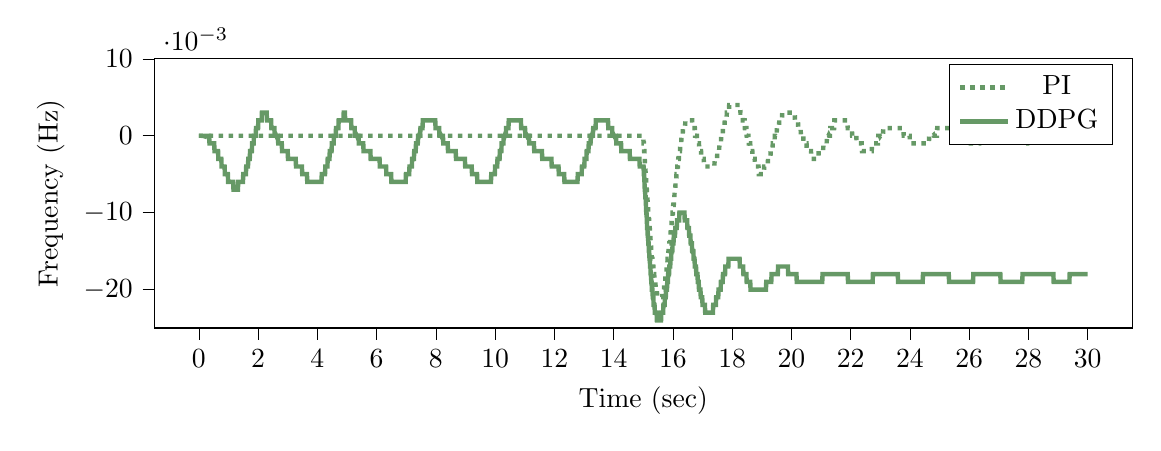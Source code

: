 % This file was created by tikzplotlib v0.9.1.
\begin{tikzpicture}

\definecolor{color0}{rgb}{0.122,0.467,0.706}
\definecolor{color1}{rgb}{1,0.498,0.055}

\begin{axis}[
compat=newest,
tick align=outside,
tick pos=left,
x grid style={white!69.02!black},
xmin=-1.5, xmax=31.5,
xtick style={color=black},
y grid style={white!69.02!black},
ymin=-0.025, ymax=0.01,
ytick style={color=black},
%yticklabel style={
%        /pgf/number format/.cd,
%        	fixed,
%        	fixed zerofill,
%         	precision=3,
%        /tikz/.cd
%},
scaled y ticks=true,
scaled y ticks=base 10:3,
width=14cm,
height=5cm,
xlabel=Time (sec),
ylabel=Frequency (Hz)
%y label style={at={(-0.2,0.5)}}
]

\addplot [ultra thick, green!20!gray, dotted]
table {%
0 0
0.01 0
0.02 0
0.03 0
0.04 0
0.05 0
0.06 0
0.07 0
0.08 0
0.09 0
0.1 0
0.11 0
0.12 0
0.13 0
0.14 0
0.15 0
0.16 0
0.17 0
0.18 0
0.19 0
0.2 0
0.21 0
0.22 0
0.23 0
0.24 0
0.25 0
0.26 0
0.27 0
0.28 0
0.29 0
0.3 0
0.31 0
0.32 0
0.33 0
0.34 0
0.35 0
0.36 0
0.37 0
0.38 0
0.39 0
0.4 0
0.41 0
0.42 0
0.43 0
0.44 0
0.45 0
0.46 0
0.47 0
0.48 0
0.49 0
0.5 0
0.51 0
0.52 0
0.53 0
0.54 0
0.55 0
0.56 0
0.57 0
0.58 0
0.59 0
0.6 0
0.61 0
0.62 0
0.63 0
0.64 0
0.65 0
0.66 0
0.67 0
0.68 0
0.69 0
0.7 0
0.71 0
0.72 0
0.73 0
0.74 0
0.75 0
0.76 0
0.77 0
0.78 0
0.79 0
0.8 0
0.81 0
0.82 0
0.83 0
0.84 0
0.85 0
0.86 0
0.87 0
0.88 0
0.89 0
0.9 0
0.91 0
0.92 0
0.93 0
0.94 0
0.95 0
0.96 0
0.97 0
0.98 0
0.99 0
1 0
1.01 0
1.02 0
1.03 0
1.04 0
1.05 0
1.06 0
1.07 0
1.08 0
1.09 0
1.1 0
1.11 0
1.12 0
1.13 0
1.14 0
1.15 0
1.16 0
1.17 0
1.18 0
1.19 0
1.2 0
1.21 0
1.22 0
1.23 0
1.24 0
1.25 0
1.26 0
1.27 0
1.28 0
1.29 0
1.3 0
1.31 0
1.32 0
1.33 0
1.34 0
1.35 0
1.36 0
1.37 0
1.38 0
1.39 0
1.4 0
1.41 0
1.42 0
1.43 0
1.44 0
1.45 0
1.46 0
1.47 0
1.48 0
1.49 0
1.5 0
1.51 0
1.52 0
1.53 0
1.54 0
1.55 0
1.56 0
1.57 0
1.58 0
1.59 0
1.6 0
1.61 0
1.62 0
1.63 0
1.64 0
1.65 0
1.66 0
1.67 0
1.68 0
1.69 0
1.7 0
1.71 0
1.72 0
1.73 0
1.74 0
1.75 0
1.76 0
1.77 0
1.78 0
1.79 0
1.8 0
1.81 0
1.82 0
1.83 0
1.84 0
1.85 0
1.86 0
1.87 0
1.88 0
1.89 0
1.9 0
1.91 0
1.92 0
1.93 0
1.94 0
1.95 0
1.96 0
1.97 0
1.98 0
1.99 0
2 0
2.01 0
2.02 0
2.03 0
2.04 0
2.05 0
2.06 0
2.07 0
2.08 0
2.09 0
2.1 0
2.11 0
2.12 0
2.13 0
2.14 0
2.15 0
2.16 0
2.17 0
2.18 0
2.19 0
2.2 0
2.21 0
2.22 0
2.23 0
2.24 0
2.25 0
2.26 0
2.27 0
2.28 0
2.29 0
2.3 0
2.31 0
2.32 0
2.33 0
2.34 0
2.35 0
2.36 0
2.37 0
2.38 0
2.39 0
2.4 0
2.41 0
2.42 0
2.43 0
2.44 0
2.45 0
2.46 0
2.47 0
2.48 0
2.49 0
2.5 0
2.51 0
2.52 0
2.53 0
2.54 0
2.55 0
2.56 0
2.57 0
2.58 0
2.59 0
2.6 0
2.61 0
2.62 0
2.63 0
2.64 0
2.65 0
2.66 0
2.67 0
2.68 0
2.69 0
2.7 0
2.71 0
2.72 0
2.73 0
2.74 0
2.75 0
2.76 0
2.77 0
2.78 0
2.79 0
2.8 0
2.81 0
2.82 0
2.83 0
2.84 0
2.85 0
2.86 0
2.87 0
2.88 0
2.89 0
2.9 0
2.91 0
2.92 0
2.93 0
2.94 0
2.95 0
2.96 0
2.97 0
2.98 0
2.99 0
3.0 0
3.01 0
3.02 0
3.03 0
3.04 0
3.05 0
3.06 0
3.07 0
3.08 0
3.09 0
3.1 0
3.11 0
3.12 0
3.13 0
3.14 0
3.15 0
3.16 0
3.17 0
3.18 0
3.19 0
3.2 0
3.21 0
3.22 0
3.23 0
3.24 0
3.25 0
3.26 0
3.27 0
3.28 0
3.29 0
3.3 0
3.31 0
3.32 0
3.33 0
3.34 0
3.35 0
3.36 0
3.37 0
3.38 0
3.39 0
3.4 0
3.41 0
3.42 0
3.43 0
3.44 0
3.45 0
3.46 0
3.47 0
3.48 0
3.49 0
3.5 0
3.51 0
3.52 0
3.53 0
3.54 0
3.55 0
3.56 0
3.57 0
3.58 0
3.59 0
3.6 0
3.61 0
3.62 0
3.63 0
3.64 0
3.65 0
3.66 0
3.67 0
3.68 0
3.69 0
3.7 0
3.71 0
3.72 0
3.73 0
3.74 0
3.75 0
3.76 0
3.77 0
3.78 0
3.79 0
3.8 0
3.81 0
3.82 0
3.83 0
3.84 0
3.85 0
3.86 0
3.87 0
3.88 0
3.89 0
3.9 0
3.91 0
3.92 0
3.93 0
3.94 0
3.95 0
3.96 0
3.97 0
3.98 0
3.99 0
4.0 0
4.01 0
4.02 0
4.03 0
4.04 0
4.05 0
4.06 0
4.07 0
4.08 0
4.09 0
4.1 0
4.11 0
4.12 0
4.13 0
4.14 0
4.15 0
4.16 0
4.17 0
4.18 0
4.19 0
4.2 0
4.21 0
4.22 0
4.23 0
4.24 0
4.25 0
4.26 0
4.27 0
4.28 0
4.29 0
4.3 0
4.31 0
4.32 0
4.33 0
4.34 0
4.35 0
4.36 0
4.37 0
4.38 0
4.39 0
4.4 0
4.41 0
4.42 0
4.43 0
4.44 0
4.45 0
4.46 0
4.47 0
4.48 0
4.49 0
4.5 0
4.51 0
4.52 0
4.53 0
4.54 0
4.55 0
4.56 0
4.57 0
4.58 0
4.59 0
4.6 0
4.61 0
4.62 0
4.63 0
4.64 0
4.65 0
4.66 0
4.67 0
4.68 0
4.69 0
4.7 0
4.71 0
4.72 0
4.73 0
4.74 0
4.75 0
4.76 0
4.77 0
4.78 0
4.79 0
4.8 0
4.81 0
4.82 0
4.83 0
4.84 0
4.85 0
4.86 0
4.87 0
4.88 0
4.89 0
4.9 0
4.91 0
4.92 0
4.93 0
4.94 0
4.95 0
4.96 0
4.97 0
4.98 0
4.99 0
5.0 0
5.01 0
5.02 0
5.03 0
5.04 0
5.05 0
5.06 0
5.07 0
5.08 0
5.09 0
5.1 0
5.11 0
5.12 0
5.13 0
5.14 0
5.15 0
5.16 0
5.17 0
5.18 0
5.19 0
5.2 0
5.21 0
5.22 0
5.23 0
5.24 0
5.25 0
5.26 0
5.27 0
5.28 0
5.29 0
5.3 0
5.31 0
5.32 0
5.33 0
5.34 0
5.35 0
5.36 0
5.37 0
5.38 0
5.39 0
5.4 0
5.41 0
5.42 0
5.43 0
5.44 0
5.45 0
5.46 0
5.47 0
5.48 0
5.49 0
5.5 0
5.51 0
5.52 0
5.53 0
5.54 0
5.55 0
5.56 0
5.57 0
5.58 0
5.59 0
5.6 0
5.61 0
5.62 0
5.63 0
5.64 0
5.65 0
5.66 0
5.67 0
5.68 0
5.69 0
5.7 0
5.71 0
5.72 0
5.73 0
5.74 0
5.75 0
5.76 0
5.77 0
5.78 0
5.79 0
5.8 0
5.81 0
5.82 0
5.83 0
5.84 0
5.85 0
5.86 0
5.87 0
5.88 0
5.89 0
5.9 0
5.91 0
5.92 0
5.93 0
5.94 0
5.95 0
5.96 0
5.97 0
5.98 0
5.99 0
6.0 0
6.01 0
6.02 0
6.03 0
6.04 0
6.05 0
6.06 0
6.07 0
6.08 0
6.09 0
6.1 0
6.11 0
6.12 0
6.13 0
6.14 0
6.15 0
6.16 0
6.17 0
6.18 0
6.19 0
6.2 0
6.21 0
6.22 0
6.23 0
6.24 0
6.25 0
6.26 0
6.27 0
6.28 0
6.29 0
6.3 0
6.31 0
6.32 0
6.33 0
6.34 0
6.35 0
6.36 0
6.37 0
6.38 0
6.39 0
6.4 0
6.41 0
6.42 0
6.43 0
6.44 0
6.45 0
6.46 0
6.47 0
6.48 0
6.49 0
6.5 0
6.51 0
6.52 0
6.53 0
6.54 0
6.55 0
6.56 0
6.57 0
6.58 0
6.59 0
6.6 0
6.61 0
6.62 0
6.63 0
6.64 0
6.65 0
6.66 0
6.67 0
6.68 0
6.69 0
6.7 0
6.71 0
6.72 0
6.73 0
6.74 0
6.75 0
6.76 0
6.77 0
6.78 0
6.79 0
6.8 0
6.81 0
6.82 0
6.83 0
6.84 0
6.85 0
6.86 0
6.87 0
6.88 0
6.89 0
6.9 0
6.91 0
6.92 0
6.93 0
6.94 0
6.95 0
6.96 0
6.97 0
6.98 0
6.99 0
7.0 0
7.01 0
7.02 0
7.03 0
7.04 0
7.05 0
7.06 0
7.07 0
7.08 0
7.09 0
7.1 0
7.11 0
7.12 0
7.13 0
7.14 0
7.15 0
7.16 0
7.17 0
7.18 0
7.19 0
7.2 0
7.21 0
7.22 0
7.23 0
7.24 0
7.25 0
7.26 0
7.27 0
7.28 0
7.29 0
7.3 0
7.31 0
7.32 0
7.33 0
7.34 0
7.35 0
7.36 0
7.37 0
7.38 0
7.39 0
7.4 0
7.41 0
7.42 0
7.43 0
7.44 0
7.45 0
7.46 0
7.47 0
7.48 0
7.49 0
7.5 0
7.51 0
7.52 0
7.53 0
7.54 0
7.55 0
7.56 0
7.57 0
7.58 0
7.59 0
7.6 0
7.61 0
7.62 0
7.63 0
7.64 0
7.65 0
7.66 0
7.67 0
7.68 0
7.69 0
7.7 0
7.71 0
7.72 0
7.73 0
7.74 0
7.75 0
7.76 0
7.77 0
7.78 0
7.79 0
7.8 0
7.81 0
7.82 0
7.83 0
7.84 0
7.85 0
7.86 0
7.87 0
7.88 0
7.89 0
7.9 0
7.91 0
7.92 0
7.93 0
7.94 0
7.95 0
7.96 0
7.97 0
7.98 0
7.99 0
8.0 0
8.01 0
8.02 0
8.03 0
8.04 0
8.05 0
8.06 0
8.07 0
8.08 0
8.09 0
8.1 0
8.11 0
8.12 0
8.13 0
8.14 0
8.15 0
8.16 0
8.17 0
8.18 0
8.19 0
8.2 0
8.21 0
8.22 0
8.23 0
8.24 0
8.25 0
8.26 0
8.27 0
8.28 0
8.29 0
8.3 0
8.31 0
8.32 0
8.33 0
8.34 0
8.35 0
8.36 0
8.37 0
8.38 0
8.39 0
8.4 0
8.41 0
8.42 0
8.43 0
8.44 0
8.45 0
8.46 0
8.47 0
8.48 0
8.49 0
8.5 0
8.51 0
8.52 0
8.53 0
8.54 0
8.55 0
8.56 0
8.57 0
8.58 0
8.59 0
8.6 0
8.61 0
8.62 0
8.63 0
8.64 0
8.65 0
8.66 0
8.67 0
8.68 0
8.69 0
8.7 0
8.71 0
8.72 0
8.73 0
8.74 0
8.75 0
8.76 0
8.77 0
8.78 0
8.79 0
8.8 0
8.81 0
8.82 0
8.83 0
8.84 0
8.85 0
8.86 0
8.87 0
8.88 0
8.89 0
8.9 0
8.91 0
8.92 0
8.93 0
8.94 0
8.95 0
8.96 0
8.97 0
8.98 0
8.99 0
9.0 0
9.01 0
9.02 0
9.03 0
9.04 0
9.05 0
9.06 0
9.07 0
9.08 0
9.09 0
9.1 0
9.11 0
9.12 0
9.13 0
9.14 0
9.15 0
9.16 0
9.17 0
9.18 0
9.19 0
9.2 0
9.21 0
9.22 0
9.23 0
9.24 0
9.25 0
9.26 0
9.27 0
9.28 0
9.29 0
9.3 0
9.31 0
9.32 0
9.33 0
9.34 0
9.35 0
9.36 0
9.37 0
9.38 0
9.39 0
9.4 0
9.41 0
9.42 0
9.43 0
9.44 0
9.45 0
9.46 0
9.47 0
9.48 0
9.49 0
9.5 0
9.51 0
9.52 0
9.53 0
9.54 0
9.55 0
9.56 0
9.57 0
9.58 0
9.59 0
9.6 0
9.61 0
9.62 0
9.63 0
9.64 0
9.65 0
9.66 0
9.67 0
9.68 0
9.69 0
9.7 0
9.71 0
9.72 0
9.73 0
9.74 0
9.75 0
9.76 0
9.77 0
9.78 0
9.79 0
9.8 0
9.81 0
9.82 0
9.83 0
9.84 0
9.85 0
9.86 0
9.87 0
9.88 0
9.89 0
9.9 0
9.91 0
9.92 0
9.93 0
9.94 0
9.95 0
9.96 0
9.97 0
9.98 0
9.99 0
10.0 0
10.01 0
10.02 0
10.03 0
10.04 0
10.05 0
10.06 0
10.07 0
10.08 0
10.09 0
10.1 0
10.11 0
10.12 0
10.13 0
10.14 0
10.15 0
10.16 0
10.17 0
10.18 0
10.19 0
10.2 0
10.21 0
10.22 0
10.23 0
10.24 0
10.25 0
10.26 0
10.27 0
10.28 0
10.29 0
10.3 0
10.31 0
10.32 0
10.33 0
10.34 0
10.35 0
10.36 0
10.37 0
10.38 0
10.39 0
10.4 0
10.41 0
10.42 0
10.43 0
10.44 0
10.45 0
10.46 0
10.47 0
10.48 0
10.49 0
10.5 0
10.51 0
10.52 0
10.53 0
10.54 0
10.55 0
10.56 0
10.57 0
10.58 0
10.59 0
10.6 0
10.61 0
10.62 0
10.63 0
10.64 0
10.65 0
10.66 0
10.67 0
10.68 0
10.69 0
10.7 0
10.71 0
10.72 0
10.73 0
10.74 0
10.75 0
10.76 0
10.77 0
10.78 0
10.79 0
10.8 0
10.81 0
10.82 0
10.83 0
10.84 0
10.85 0
10.86 0
10.87 0
10.88 0
10.89 0
10.9 0
10.91 0
10.92 0
10.93 0
10.94 0
10.95 0
10.96 0
10.97 0
10.98 0
10.99 0
11.0 0
11.01 0
11.02 0
11.03 0
11.04 0
11.05 0
11.06 0
11.07 0
11.08 0
11.09 0
11.1 0
11.11 0
11.12 0
11.13 0
11.14 0
11.15 0
11.16 0
11.17 0
11.18 0
11.19 0
11.2 0
11.21 0
11.22 0
11.23 0
11.24 0
11.25 0
11.26 0
11.27 0
11.28 0
11.29 0
11.3 0
11.31 0
11.32 0
11.33 0
11.34 0
11.35 0
11.36 0
11.37 0
11.38 0
11.39 0
11.4 0
11.41 0
11.42 0
11.43 0
11.44 0
11.45 0
11.46 0
11.47 0
11.48 0
11.49 0
11.5 0
11.51 0
11.52 0
11.53 0
11.54 0
11.55 0
11.56 0
11.57 0
11.58 0
11.59 0
11.6 0
11.61 0
11.62 0
11.63 0
11.64 0
11.65 0
11.66 0
11.67 0
11.68 0
11.69 0
11.7 0
11.71 0
11.72 0
11.73 0
11.74 0
11.75 0
11.76 0
11.77 0
11.78 0
11.79 0
11.8 0
11.81 0
11.82 0
11.83 0
11.84 0
11.85 0
11.86 0
11.87 0
11.88 0
11.89 0
11.9 0
11.91 0
11.92 0
11.93 0
11.94 0
11.95 0
11.96 0
11.97 0
11.98 0
11.99 0
12.0 0
12.01 0
12.02 0
12.03 0
12.04 0
12.05 0
12.06 0
12.07 0
12.08 0
12.09 0
12.1 0
12.11 0
12.12 0
12.13 0
12.14 0
12.15 0
12.16 0
12.17 0
12.18 0
12.19 0
12.2 0
12.21 0
12.22 0
12.23 0
12.24 0
12.25 0
12.26 0
12.27 0
12.28 0
12.29 0
12.3 0
12.31 0
12.32 0
12.33 0
12.34 0
12.35 0
12.36 0
12.37 0
12.38 0
12.39 0
12.4 0
12.41 0
12.42 0
12.43 0
12.44 0
12.45 0
12.46 0
12.47 0
12.48 0
12.49 0
12.5 0
12.51 0
12.52 0
12.53 0
12.54 0
12.55 0
12.56 0
12.57 0
12.58 0
12.59 0
12.6 0
12.61 0
12.62 0
12.63 0
12.64 0
12.65 0
12.66 0
12.67 0
12.68 0
12.69 0
12.7 0
12.71 0
12.72 0
12.73 0
12.74 0
12.75 0
12.76 0
12.77 0
12.78 0
12.79 0
12.8 0
12.81 0
12.82 0
12.83 0
12.84 0
12.85 0
12.86 0
12.87 0
12.88 0
12.89 0
12.9 0
12.91 0
12.92 0
12.93 0
12.94 0
12.95 0
12.96 0
12.97 0
12.98 0
12.99 0
13.0 0
13.01 0
13.02 0
13.03 0
13.04 0
13.05 0
13.06 0
13.07 0
13.08 0
13.09 0
13.1 0
13.11 0
13.12 0
13.13 0
13.14 0
13.15 0
13.16 0
13.17 0
13.18 0
13.19 0
13.2 0
13.21 0
13.22 0
13.23 0
13.24 0
13.25 0
13.26 0
13.27 0
13.28 0
13.29 0
13.3 0
13.31 0
13.32 0
13.33 0
13.34 0
13.35 0
13.36 0
13.37 0
13.38 0
13.39 0
13.4 0
13.41 0
13.42 0
13.43 0
13.44 0
13.45 0
13.46 0
13.47 0
13.48 0
13.49 0
13.5 0
13.51 0
13.52 0
13.53 0
13.54 0
13.55 0
13.56 0
13.57 0
13.58 0
13.59 0
13.6 0
13.61 0
13.62 0
13.63 0
13.64 0
13.65 0
13.66 0
13.67 0
13.68 0
13.69 0
13.7 0
13.71 0
13.72 0
13.73 0
13.74 0
13.75 0
13.76 0
13.77 0
13.78 0
13.79 0
13.8 0
13.81 0
13.82 0
13.83 0
13.84 0
13.85 0
13.86 0
13.87 0
13.88 0
13.89 0
13.9 0
13.91 0
13.92 0
13.93 0
13.94 0
13.95 0
13.96 0
13.97 0
13.98 0
13.99 0
14.0 0
14.01 0
14.02 0
14.03 0
14.04 0
14.05 0
14.06 0
14.07 0
14.08 0
14.09 0
14.1 0
14.11 0
14.12 0
14.13 0
14.14 0
14.15 0
14.16 0
14.17 0
14.18 0
14.19 0
14.2 0
14.21 0
14.22 0
14.23 0
14.24 0
14.25 0
14.26 0
14.27 0
14.28 0
14.29 0
14.3 0
14.31 0
14.32 0
14.33 0
14.34 0
14.35 0
14.36 0
14.37 0
14.38 0
14.39 0
14.4 0
14.41 0
14.42 0
14.43 0
14.44 0
14.45 0
14.46 0
14.47 0
14.48 0
14.49 0
14.5 0
14.51 0
14.52 0
14.53 0
14.54 0
14.55 0
14.56 0
14.57 0
14.58 0
14.59 0
14.6 0
14.61 0
14.62 0
14.63 0
14.64 0
14.65 0
14.66 0
14.67 0
14.68 0
14.69 0
14.7 0
14.71 0
14.72 0
14.73 0
14.74 0
14.75 0
14.76 0
14.77 0
14.78 0
14.79 0
14.8 0
14.81 0
14.82 0
14.83 0
14.84 0
14.85 0
14.86 0
14.87 0
14.88 0
14.89 0
14.9 0
14.91 0
14.92 0
14.93 0
14.94 0
14.95 0
14.96 0
14.97 0
14.98 0
14.99 0
15.0 -3.937e-09
15.01 -0.001
15.02 -0.001
15.03 -0.002
15.04 -0.002
15.05 -0.003
15.06 -0.004
15.07 -0.004
15.08 -0.005
15.09 -0.005
15.1 -0.006
15.11 -0.007
15.12 -0.007
15.13 -0.008
15.14 -0.008
15.15 -0.009
15.16 -0.009
15.17 -0.01
15.18 -0.01
15.19 -0.011
15.2 -0.011
15.21 -0.012
15.22 -0.012
15.23 -0.013
15.24 -0.013
15.25 -0.014
15.26 -0.014
15.27 -0.015
15.28 -0.015
15.29 -0.016
15.3 -0.016
15.31 -0.016
15.32 -0.017
15.33 -0.017
15.34 -0.017
15.35 -0.018
15.36 -0.018
15.37 -0.018
15.38 -0.019
15.39 -0.019
15.4 -0.019
15.41 -0.019
15.42 -0.02
15.43 -0.02
15.44 -0.02
15.45 -0.02
15.46 -0.02
15.47 -0.021
15.48 -0.021
15.49 -0.021
15.5 -0.021
15.51 -0.021
15.52 -0.021
15.53 -0.021
15.54 -0.021
15.55 -0.021
15.56 -0.021
15.57 -0.021
15.58 -0.021
15.59 -0.021
15.6 -0.021
15.61 -0.021
15.62 -0.021
15.63 -0.021
15.64 -0.021
15.65 -0.02
15.66 -0.02
15.67 -0.02
15.68 -0.02
15.69 -0.02
15.7 -0.02
15.71 -0.019
15.72 -0.019
15.73 -0.019
15.74 -0.019
15.75 -0.018
15.76 -0.018
15.77 -0.018
15.78 -0.018
15.79 -0.017
15.8 -0.017
15.81 -0.017
15.82 -0.016
15.83 -0.016
15.84 -0.016
15.85 -0.015
15.86 -0.015
15.87 -0.015
15.88 -0.014
15.89 -0.014
15.9 -0.014
15.91 -0.013
15.92 -0.013
15.93 -0.012
15.94 -0.012
15.95 -0.012
15.96 -0.011
15.97 -0.011
15.98 -0.011
15.99 -0.01
16.0 -0.01
16.01 -0.009
16.02 -0.009
16.03 -0.009
16.04 -0.008
16.05 -0.008
16.06 -0.007
16.07 -0.007
16.08 -0.007
16.09 -0.006
16.1 -0.006
16.11 -0.006
16.12 -0.005
16.13 -0.005
16.14 -0.005
16.15 -0.004
16.16 -0.004
16.17 -0.004
16.18 -0.003
16.19 -0.003
16.2 -0.003
16.21 -0.002
16.22 -0.002
16.23 -0.002
16.24 -0.002
16.25 -0.001
16.26 -0.001
16.27 -0.001
16.28 -0.001
16.29 -0.0
16.3 -0.0
16.31 -3.81e-05
16.32 0.0
16.33 0.0
16.34 0.001
16.35 0.001
16.36 0.001
16.37 0.001
16.38 0.001
16.39 0.001
16.4 0.001
16.41 0.001
16.42 0.002
16.43 0.002
16.44 0.002
16.45 0.002
16.46 0.002
16.47 0.002
16.48 0.002
16.49 0.002
16.5 0.002
16.51 0.002
16.52 0.002
16.53 0.002
16.54 0.002
16.55 0.002
16.56 0.002
16.57 0.002
16.58 0.002
16.59 0.002
16.6 0.002
16.61 0.002
16.62 0.002
16.63 0.002
16.64 0.002
16.65 0.002
16.66 0.001
16.67 0.001
16.68 0.001
16.69 0.001
16.7 0.001
16.71 0.001
16.72 0.001
16.73 0.001
16.74 0.001
16.75 0.0
16.76 0.0
16.77 0.0
16.78 1.33e-05
16.79 -0.0
16.8 -0.0
16.81 -0.0
16.82 -0.001
16.83 -0.001
16.84 -0.001
16.85 -0.001
16.86 -0.001
16.87 -0.001
16.88 -0.001
16.89 -0.002
16.9 -0.002
16.91 -0.002
16.92 -0.002
16.93 -0.002
16.94 -0.002
16.95 -0.002
16.96 -0.003
16.97 -0.003
16.98 -0.003
16.99 -0.003
17.0 -0.003
17.01 -0.003
17.02 -0.003
17.03 -0.003
17.04 -0.003
17.05 -0.004
17.06 -0.004
17.07 -0.004
17.08 -0.004
17.09 -0.004
17.1 -0.004
17.11 -0.004
17.12 -0.004
17.13 -0.004
17.14 -0.004
17.15 -0.004
17.16 -0.004
17.17 -0.004
17.18 -0.004
17.19 -0.004
17.2 -0.004
17.21 -0.004
17.22 -0.004
17.23 -0.004
17.24 -0.004
17.25 -0.004
17.26 -0.004
17.27 -0.004
17.28 -0.004
17.29 -0.004
17.3 -0.004
17.31 -0.004
17.32 -0.004
17.33 -0.004
17.34 -0.004
17.35 -0.004
17.36 -0.004
17.37 -0.004
17.38 -0.004
17.39 -0.004
17.4 -0.004
17.41 -0.003
17.42 -0.003
17.43 -0.003
17.44 -0.003
17.45 -0.003
17.46 -0.003
17.47 -0.003
17.48 -0.003
17.49 -0.003
17.5 -0.002
17.51 -0.002
17.52 -0.002
17.53 -0.002
17.54 -0.002
17.55 -0.002
17.56 -0.002
17.57 -0.001
17.58 -0.001
17.59 -0.001
17.6 -0.001
17.61 -0.001
17.62 -0.001
17.63 -0.0
17.64 -0.0
17.65 -5.271e-05
17.66 0.0
17.67 0.0
17.68 0.0
17.69 0.001
17.7 0.001
17.71 0.001
17.72 0.001
17.73 0.001
17.74 0.001
17.75 0.002
17.76 0.002
17.77 0.002
17.78 0.002
17.79 0.002
17.8 0.002
17.81 0.002
17.82 0.003
17.83 0.003
17.84 0.003
17.85 0.003
17.86 0.003
17.87 0.003
17.88 0.003
17.89 0.003
17.9 0.004
17.91 0.004
17.92 0.004
17.93 0.004
17.94 0.004
17.95 0.004
17.96 0.004
17.97 0.004
17.98 0.004
17.99 0.004
18 0.004
18.01 0.004
18.02 0.004
18.03 0.004
18.04 0.004
18.05 0.004
18.06 0.004
18.07 0.004
18.08 0.004
18.09 0.004
18.1 0.004
18.11 0.004
18.12 0.004
18.13 0.004
18.14 0.004
18.15 0.004
18.16 0.004
18.17 0.004
18.18 0.004
18.19 0.004
18.2 0.004
18.21 0.004
18.22 0.004
18.23 0.004
18.24 0.004
18.25 0.004
18.26 0.004
18.27 0.004
18.28 0.003
18.29 0.003
18.3 0.003
18.31 0.003
18.32 0.003
18.33 0.003
18.34 0.003
18.35 0.003
18.36 0.002
18.37 0.002
18.38 0.002
18.39 0.002
18.4 0.002
18.41 0.002
18.42 0.002
18.43 0.001
18.44 0.001
18.45 0.001
18.46 0.001
18.47 0.001
18.48 0.001
18.49 0.0
18.5 0.0
18.51 0.0
18.52 6.408e-06
18.53 -0.0
18.54 -0.0
18.55 -0.0
18.56 -0.001
18.57 -0.001
18.58 -0.001
18.59 -0.001
18.6 -0.001
18.61 -0.001
18.62 -0.002
18.63 -0.002
18.64 -0.002
18.65 -0.002
18.66 -0.002
18.67 -0.002
18.68 -0.002
18.69 -0.003
18.7 -0.003
18.71 -0.003
18.72 -0.003
18.73 -0.003
18.74 -0.003
18.75 -0.003
18.76 -0.003
18.77 -0.004
18.78 -0.004
18.79 -0.004
18.8 -0.004
18.81 -0.004
18.82 -0.004
18.83 -0.004
18.84 -0.004
18.85 -0.004
18.86 -0.004
18.87 -0.004
18.88 -0.004
18.89 -0.004
18.9 -0.005
18.91 -0.005
18.92 -0.005
18.93 -0.005
18.94 -0.005
18.95 -0.005
18.96 -0.005
18.97 -0.005
18.98 -0.005
18.99 -0.005
19.0 -0.005
19.01 -0.005
19.02 -0.005
19.03 -0.005
19.04 -0.005
19.05 -0.005
19.06 -0.005
19.07 -0.005
19.08 -0.004
19.09 -0.004
19.1 -0.004
19.11 -0.004
19.12 -0.004
19.13 -0.004
19.14 -0.004
19.15 -0.004
19.16 -0.004
19.17 -0.004
19.18 -0.004
19.19 -0.004
19.2 -0.004
19.21 -0.003
19.22 -0.003
19.23 -0.003
19.24 -0.003
19.25 -0.003
19.26 -0.003
19.27 -0.003
19.28 -0.003
19.29 -0.003
19.3 -0.002
19.31 -0.002
19.32 -0.002
19.33 -0.002
19.34 -0.002
19.35 -0.002
19.36 -0.002
19.37 -0.001
19.38 -0.001
19.39 -0.001
19.4 -0.001
19.41 -0.001
19.42 -0.001
19.43 -0.001
19.44 -0.0
19.45 -0.0
19.46 -0.0
19.47 -5.002e-05
19.48 8.966e-05
19.49 0.0
19.5 0.0
19.51 0.001
19.52 0.001
19.53 0.001
19.54 0.001
19.55 0.001
19.56 0.001
19.57 0.001
19.58 0.001
19.59 0.002
19.6 0.002
19.61 0.002
19.62 0.002
19.63 0.002
19.64 0.002
19.65 0.002
19.66 0.002
19.67 0.002
19.68 0.002
19.69 0.003
19.7 0.003
19.71 0.003
19.72 0.003
19.73 0.003
19.74 0.003
19.75 0.003
19.76 0.003
19.77 0.003
19.78 0.003
19.79 0.003
19.8 0.003
19.81 0.003
19.82 0.003
19.83 0.003
19.84 0.003
19.85 0.003
19.86 0.003
19.87 0.003
19.88 0.003
19.89 0.003
19.9 0.003
19.91 0.003
19.92 0.003
19.93 0.003
19.94 0.003
19.95 0.003
19.96 0.003
19.97 0.003
19.98 0.003
19.99 0.003
20.0 0.003
20.01 0.003
20.02 0.003
20.03 0.003
20.04 0.003
20.05 0.003
20.06 0.003
20.07 0.003
20.08 0.003
20.09 0.003
20.1 0.003
20.11 0.003
20.12 0.002
20.13 0.002
20.14 0.002
20.15 0.002
20.16 0.002
20.17 0.002
20.18 0.002
20.19 0.002
20.2 0.002
20.21 0.002
20.22 0.002
20.23 0.001
20.24 0.001
20.25 0.001
20.26 0.001
20.27 0.001
20.28 0.001
20.29 0.001
20.3 0.001
20.31 0.001
20.32 0.0
20.33 0.0
20.34 0.0
20.35 0.0
20.36 2.286e-05
20.37 -8.679e-05
20.38 -0.0
20.39 -0.0
20.4 -0.0
20.41 -0.001
20.42 -0.001
20.43 -0.001
20.44 -0.001
20.45 -0.001
20.46 -0.001
20.47 -0.001
20.48 -0.001
20.49 -0.001
20.5 -0.001
20.51 -0.001
20.52 -0.002
20.53 -0.002
20.54 -0.002
20.55 -0.002
20.56 -0.002
20.57 -0.002
20.58 -0.002
20.59 -0.002
20.6 -0.002
20.61 -0.002
20.62 -0.002
20.63 -0.002
20.64 -0.002
20.65 -0.002
20.66 -0.002
20.67 -0.003
20.68 -0.003
20.69 -0.003
20.7 -0.003
20.71 -0.003
20.72 -0.003
20.73 -0.003
20.74 -0.003
20.75 -0.003
20.76 -0.003
20.77 -0.003
20.78 -0.003
20.79 -0.003
20.8 -0.003
20.81 -0.003
20.82 -0.003
20.83 -0.003
20.84 -0.003
20.85 -0.003
20.86 -0.003
20.87 -0.003
20.88 -0.003
20.89 -0.003
20.9 -0.003
20.91 -0.003
20.92 -0.002
20.93 -0.002
20.94 -0.002
20.95 -0.002
20.96 -0.002
20.97 -0.002
20.98 -0.002
20.99 -0.002
21.0 -0.002
21.01 -0.002
21.02 -0.002
21.03 -0.002
21.04 -0.002
21.05 -0.002
21.06 -0.002
21.07 -0.002
21.08 -0.001
21.09 -0.001
21.1 -0.001
21.11 -0.001
21.12 -0.001
21.13 -0.001
21.14 -0.001
21.15 -0.001
21.16 -0.001
21.17 -0.001
21.18 -0.001
21.19 -0.001
21.2 -0.0
21.21 -0.0
21.22 -0.0
21.23 -0.0
21.24 -9.258e-05
21.25 -5.427e-06
21.26 8.124e-05
21.27 0.0
21.28 0.0
21.29 0.0
21.3 0.0
21.31 0.001
21.32 0.001
21.33 0.001
21.34 0.001
21.35 0.001
21.36 0.001
21.37 0.001
21.38 0.001
21.39 0.001
21.4 0.001
21.41 0.001
21.42 0.001
21.43 0.001
21.44 0.001
21.45 0.002
21.46 0.002
21.47 0.002
21.48 0.002
21.49 0.002
21.5 0.002
21.51 0.002
21.52 0.002
21.53 0.002
21.54 0.002
21.55 0.002
21.56 0.002
21.57 0.002
21.58 0.002
21.59 0.002
21.6 0.002
21.61 0.002
21.62 0.002
21.63 0.002
21.64 0.002
21.65 0.002
21.66 0.002
21.67 0.002
21.68 0.002
21.69 0.002
21.7 0.002
21.71 0.002
21.72 0.002
21.73 0.002
21.74 0.002
21.75 0.002
21.76 0.002
21.77 0.002
21.78 0.002
21.79 0.002
21.8 0.002
21.81 0.002
21.82 0.002
21.83 0.002
21.84 0.002
21.85 0.002
21.86 0.002
21.87 0.002
21.88 0.002
21.89 0.002
21.9 0.001
21.91 0.001
21.92 0.001
21.93 0.001
21.94 0.001
21.95 0.001
21.96 0.001
21.97 0.001
21.98 0.001
21.99 0.001
22.0 0.001
22.01 0.001
22.02 0.001
22.03 0.001
22.04 0.001
22.05 0.0
22.06 0.0
22.07 0.0
22.08 0.0
22.09 0.0
22.1 0.0
22.11 7.06e-05
22.12 -1.045e-07
22.13 -7.052e-05
22.14 -0.0
22.15 -0.0
22.16 -0.0
22.17 -0.0
22.18 -0.0
22.19 -0.0
22.2 -0.001
22.21 -0.001
22.22 -0.001
22.23 -0.001
22.24 -0.001
22.25 -0.001
22.26 -0.001
22.27 -0.001
22.28 -0.001
22.29 -0.001
22.3 -0.001
22.31 -0.001
22.32 -0.001
22.33 -0.001
22.34 -0.001
22.35 -0.001
22.36 -0.001
22.37 -0.001
22.38 -0.002
22.39 -0.002
22.4 -0.002
22.41 -0.002
22.42 -0.002
22.43 -0.002
22.44 -0.002
22.45 -0.002
22.46 -0.002
22.47 -0.002
22.48 -0.002
22.49 -0.002
22.5 -0.002
22.51 -0.002
22.52 -0.002
22.53 -0.002
22.54 -0.002
22.55 -0.002
22.56 -0.002
22.57 -0.002
22.58 -0.002
22.59 -0.002
22.6 -0.002
22.61 -0.002
22.62 -0.002
22.63 -0.002
22.64 -0.002
22.65 -0.002
22.66 -0.002
22.67 -0.002
22.68 -0.002
22.69 -0.002
22.7 -0.002
22.71 -0.002
22.72 -0.001
22.73 -0.001
22.74 -0.001
22.75 -0.001
22.76 -0.001
22.77 -0.001
22.78 -0.001
22.79 -0.001
22.8 -0.001
22.81 -0.001
22.82 -0.001
22.83 -0.001
22.84 -0.001
22.85 -0.001
22.86 -0.001
22.87 -0.001
22.88 -0.001
22.89 -0.001
22.9 -0.001
22.91 -0.001
22.92 -0.001
22.93 -0.0
22.94 -0.0
22.95 -0.0
22.96 -0.0
22.97 -0.0
22.98 -0.0
22.99 -9.061e-05
23.0 -3.206e-05
23.01 2.628e-05
23.02 8.431e-05
23.03 0.0
23.04 0.0
23.05 0.0
23.06 0.0
23.07 0.0
23.08 0.0
23.09 0.0
23.1 0.001
23.11 0.001
23.12 0.001
23.13 0.001
23.14 0.001
23.15 0.001
23.16 0.001
23.17 0.001
23.18 0.001
23.19 0.001
23.2 0.001
23.21 0.001
23.22 0.001
23.23 0.001
23.24 0.001
23.25 0.001
23.26 0.001
23.27 0.001
23.28 0.001
23.29 0.001
23.3 0.001
23.31 0.001
23.32 0.001
23.33 0.001
23.34 0.001
23.35 0.001
23.36 0.001
23.37 0.001
23.38 0.001
23.39 0.001
23.4 0.001
23.41 0.001
23.42 0.001
23.43 0.001
23.44 0.001
23.45 0.001
23.46 0.001
23.47 0.001
23.48 0.001
23.49 0.001
23.5 0.001
23.51 0.001
23.52 0.001
23.53 0.001
23.54 0.001
23.55 0.001
23.56 0.001
23.57 0.001
23.58 0.001
23.59 0.001
23.6 0.001
23.61 0.001
23.62 0.001
23.63 0.001
23.64 0.001
23.65 0.001
23.66 0.001
23.67 0.001
23.68 0.001
23.69 0.001
23.7 0.001
23.71 0.001
23.72 0.001
23.73 0.001
23.74 0.001
23.75 0.001
23.76 0.001
23.77 0.001
23.78 0.001
23.79 0.0
23.8 0.0
23.81 0.0
23.82 0.0
23.83 0.0
23.84 0.0
23.85 0.0
23.86 0.0
23.87 9.129e-05
23.88 4.308e-05
23.89 -4.984e-06
23.9 -5.283e-05
23.91 -0.0
23.92 -0.0
23.93 -0.0
23.94 -0.0
23.95 -0.0
23.96 -0.0
23.97 -0.0
23.98 -0.0
23.99 -0.0
24.0 -0.001
24.01 -0.001
24.02 -0.001
24.03 -0.001
24.04 -0.001
24.05 -0.001
24.06 -0.001
24.07 -0.001
24.08 -0.001
24.09 -0.001
24.1 -0.001
24.11 -0.001
24.12 -0.001
24.13 -0.001
24.14 -0.001
24.15 -0.001
24.16 -0.001
24.17 -0.001
24.18 -0.001
24.19 -0.001
24.2 -0.001
24.21 -0.001
24.22 -0.001
24.23 -0.001
24.24 -0.001
24.25 -0.001
24.26 -0.001
24.27 -0.001
24.28 -0.001
24.29 -0.001
24.3 -0.001
24.31 -0.001
24.32 -0.001
24.33 -0.001
24.34 -0.001
24.35 -0.001
24.36 -0.001
24.37 -0.001
24.38 -0.001
24.39 -0.001
24.4 -0.001
24.41 -0.001
24.42 -0.001
24.43 -0.001
24.44 -0.001
24.45 -0.001
24.46 -0.001
24.47 -0.001
24.48 -0.001
24.49 -0.001
24.5 -0.001
24.51 -0.001
24.52 -0.001
24.53 -0.001
24.54 -0.001
24.55 -0.001
24.56 -0.001
24.57 -0.001
24.58 -0.001
24.59 -0.001
24.6 -0.001
24.61 -0.001
24.62 -0.001
24.63 -0.001
24.64 -0.001
24.65 -0.0
24.66 -0.0
24.67 -0.0
24.68 -0.0
24.69 -0.0
24.7 -0.0
24.71 -0.0
24.72 -0.0
24.73 -0.0
24.74 -0.0
24.75 -0.0
24.76 -6.581e-05
24.77 -2.635e-05
24.78 1.297e-05
24.79 5.208e-05
24.8 9.094e-05
24.81 0.0
24.82 0.0
24.83 0.0
24.84 0.0
24.85 0.0
24.86 0.0
24.87 0.0
24.88 0.0
24.89 0.0
24.9 0.0
24.91 0.0
24.92 0.001
24.93 0.001
24.94 0.001
24.95 0.001
24.96 0.001
24.97 0.001
24.98 0.001
24.99 0.001
25.0 0.001
25.01 0.001
25.02 0.001
25.03 0.001
25.04 0.001
25.05 0.001
25.06 0.001
25.07 0.001
25.08 0.001
25.09 0.001
25.1 0.001
25.11 0.001
25.12 0.001
25.13 0.001
25.14 0.001
25.15 0.001
25.16 0.001
25.17 0.001
25.18 0.001
25.19 0.001
25.2 0.001
25.21 0.001
25.22 0.001
25.23 0.001
25.24 0.001
25.25 0.001
25.26 0.001
25.27 0.001
25.28 0.001
25.29 0.001
25.3 0.001
25.31 0.001
25.32 0.001
25.33 0.001
25.34 0.001
25.35 0.001
25.36 0.001
25.37 0.001
25.38 0.001
25.39 0.001
25.4 0.001
25.41 0.001
25.42 0.001
25.43 0.001
25.44 0.001
25.45 0.001
25.46 0.001
25.47 0.001
25.48 0.001
25.49 0.001
25.5 0.001
25.51 0.0
25.52 0.0
25.53 0.0
25.54 0.0
25.55 0.0
25.56 0.0
25.57 0.0
25.58 0.0
25.59 0.0
25.6 0.0
25.61 0.0
25.62 0.0
25.63 9.901e-05
25.64 6.672e-05
25.65 3.45e-05
25.66 2.379e-06
25.67 -2.96e-05
25.68 -6.139e-05
25.69 -9.296e-05
25.7 -0.0
25.71 -0.0
25.72 -0.0
25.73 -0.0
25.74 -0.0
25.75 -0.0
25.76 -0.0
25.77 -0.0
25.78 -0.0
25.79 -0.0
25.8 -0.0
25.81 -0.0
25.82 -0.0
25.83 -0.0
25.84 -0.001
25.85 -0.001
25.86 -0.001
25.87 -0.001
25.88 -0.001
25.89 -0.001
25.9 -0.001
25.91 -0.001
25.92 -0.001
25.93 -0.001
25.94 -0.001
25.95 -0.001
25.96 -0.001
25.97 -0.001
25.98 -0.001
25.99 -0.001
26.0 -0.001
26.01 -0.001
26.02 -0.001
26.03 -0.001
26.04 -0.001
26.05 -0.001
26.06 -0.001
26.07 -0.001
26.08 -0.001
26.09 -0.001
26.1 -0.001
26.11 -0.001
26.12 -0.001
26.13 -0.001
26.14 -0.001
26.15 -0.001
26.16 -0.001
26.17 -0.001
26.18 -0.001
26.19 -0.001
26.2 -0.001
26.21 -0.001
26.22 -0.001
26.23 -0.001
26.24 -0.001
26.25 -0.001
26.26 -0.001
26.27 -0.001
26.28 -0.001
26.29 -0.001
26.3 -0.001
26.31 -0.001
26.32 -0.001
26.33 -0.001
26.34 -0.001
26.35 -0.0
26.36 -0.0
26.37 -0.0
26.38 -0.0
26.39 -0.0
26.4 -0.0
26.41 -0.0
26.42 -0.0
26.43 -0.0
26.44 -0.0
26.45 -0.0
26.46 -0.0
26.47 -0.0
26.48 -0.0
26.49 -0.0
26.5 -0.0
26.51 -9.329e-05
26.52 -6.692e-05
26.53 -4.058e-05
26.54 -1.431e-05
26.55 1.185e-05
26.56 3.788e-05
26.57 6.374e-05
26.58 8.941e-05
26.59 0.0
26.6 0.0
26.61 0.0
26.62 0.0
26.63 0.0
26.64 0.0
26.65 0.0
26.66 0.0
26.67 0.0
26.68 0.0
26.69 0.0
26.7 0.0
26.71 0.0
26.72 0.0
26.73 0.0
26.74 0.0
26.75 0.0
26.76 0.0
26.77 0.001
26.78 0.001
26.79 0.001
26.8 0.001
26.81 0.001
26.82 0.001
26.83 0.001
26.84 0.001
26.85 0.001
26.86 0.001
26.87 0.001
26.88 0.001
26.89 0.001
26.9 0.001
26.91 0.001
26.92 0.001
26.93 0.001
26.94 0.001
26.95 0.001
26.96 0.001
26.97 0.001
26.98 0.001
26.99 0.001
27.0 0.001
27.01 0.001
27.02 0.001
27.03 0.001
27.04 0.001
27.05 0.001
27.06 0.001
27.07 0.001
27.08 0.001
27.09 0.001
27.1 0.001
27.11 0.001
27.12 0.001
27.13 0.001
27.14 0.001
27.15 0.001
27.16 0.001
27.17 0.001
27.18 0.0
27.19 0.0
27.2 0.0
27.21 0.0
27.22 0.0
27.23 0.0
27.24 0.0
27.25 0.0
27.26 0.0
27.27 0.0
27.28 0.0
27.29 0.0
27.3 0.0
27.31 0.0
27.32 0.0
27.33 0.0
27.34 0.0
27.35 0.0
27.36 0.0
27.37 0.0
27.38 0.0
27.39 8.461e-05
27.4 6.307e-05
27.41 4.155e-05
27.42 2.007e-05
27.43 -1.338e-06
27.44 -2.264e-05
27.45 -4.383e-05
27.46 -6.486e-05
27.47 -8.571e-05
27.48 -0.0
27.49 -0.0
27.5 -0.0
27.51 -0.0
27.52 -0.0
27.53 -0.0
27.54 -0.0
27.55 -0.0
27.56 -0.0
27.57 -0.0
27.58 -0.0
27.59 -0.0
27.6 -0.0
27.61 -0.0
27.62 -0.0
27.63 -0.0
27.64 -0.0
27.65 -0.0
27.66 -0.0
27.67 -0.0
27.68 -0.0
27.69 -0.0
27.7 -0.0
27.71 -0.0
27.72 -0.0
27.73 -0.0
27.74 -0.001
27.75 -0.001
27.76 -0.001
27.77 -0.001
27.78 -0.001
27.79 -0.001
27.8 -0.001
27.81 -0.001
27.82 -0.001
27.83 -0.001
27.84 -0.001
27.85 -0.001
27.86 -0.001
27.87 -0.001
27.88 -0.001
27.89 -0.001
27.9 -0.001
27.91 -0.001
27.92 -0.001
27.93 -0.001
27.94 -0.001
27.95 -0.001
27.96 -0.001
27.97 -0.0
27.98 -0.0
27.99 -0.0
28.0 -0.0
28.01 -0.0
28.02 -0.0
28.03 -0.0
28.04 -0.0
28.05 -0.0
28.06 -0.0
28.07 -0.0
28.08 -0.0
28.09 -0.0
28.1 -0.0
28.11 -0.0
28.12 -0.0
28.13 -0.0
28.14 -0.0
28.15 -0.0
28.16 -0.0
28.17 -0.0
28.18 -0.0
28.19 -0.0
28.2 -0.0
28.21 -0.0
28.22 -0.0
28.23 -0.0
28.24 -0.0
28.25 -0.0
28.26 -9.493e-05
28.27 -7.735e-05
28.28 -5.976e-05
28.29 -4.217e-05
28.3 -2.46e-05
28.31 -7.089e-06
28.32 1.035e-05
28.33 2.771e-05
28.34 4.494e-05
28.35 6.204e-05
28.36 7.899e-05
28.37 9.576e-05
28.38 0.0
28.39 0.0
28.4 0.0
28.41 0.0
28.42 0.0
28.43 0.0
28.44 0.0
28.45 0.0
28.46 0.0
28.47 0.0
28.48 0.0
28.49 0.0
28.5 0.0
28.51 0.0
28.52 0.0
28.53 0.0
28.54 0.0
28.55 0.0
28.56 0.0
28.57 0.0
28.58 0.0
28.59 0.0
28.6 0.0
28.61 0.0
28.62 0.0
28.63 0.0
28.64 0.0
28.65 0.0
28.66 0.0
28.67 0.0
28.68 0.0
28.69 0.0
28.7 0.0
28.71 0.0
28.72 0.0
28.73 0.0
28.74 0.0
28.75 0.0
28.76 0.0
28.77 0.0
28.78 0.0
28.79 0.0
28.8 0.0
28.81 0.0
28.82 0.0
28.83 0.0
28.84 0.0
28.85 0.0
28.86 0.0
28.87 0.0
28.88 0.0
28.89 0.0
28.9 0.0
28.91 0.0
28.92 0.0
28.93 0.0
28.94 0.0
28.95 0.0
28.96 0.0
28.97 0.0
28.98 0.0
28.99 0.0
29.0 0.0
29.01 0.0
29.02 0.0
29.03 0.0
29.04 0.0
29.05 0.0
29.06 0.0
29.07 0.0
29.08 0.0
29.09 0.0
29.1 0.0
29.11 0.0
29.12 0.0
29.13 9.83e-05
29.14 8.401e-05
29.15 6.968e-05
29.16 5.533e-05
29.17 4.097e-05
29.18 2.662e-05
29.19 1.231e-05
29.2 -1.953e-06
29.21 -1.615e-05
29.22 -3.026e-05
29.23 -4.427e-05
29.24 -5.815e-05
29.25 -7.19e-05
29.26 -8.55e-05
29.27 -9.893e-05
29.28 -0.0
29.29 -0.0
29.3 -0.0
29.31 -0.0
29.32 -0.0
29.33 -0.0
29.34 -0.0
29.35 -0.0
29.36 -0.0
29.37 -0.0
29.38 -0.0
29.39 -0.0
29.4 -0.0
29.41 -0.0
29.42 -0.0
29.43 -0.0
29.44 -0.0
29.45 -0.0
29.46 -0.0
29.47 -0.0
29.48 -0.0
29.49 -0.0
29.5 -0.0
29.51 -0.0
29.52 -0.0
29.53 -0.0
29.54 -0.0
29.55 -0.0
29.56 -0.0
29.57 -0.0
29.58 -0.0
29.59 -0.0
29.6 -0.0
29.61 -0.0
29.62 -0.0
29.63 -0.0
29.64 -0.0
29.65 -0.0
29.66 -0.0
29.67 -0.0
29.68 -0.0
29.69 -0.0
29.7 -0.0
29.71 -0.0
29.72 -0.0
29.73 -0.0
29.74 -0.0
29.75 -0.0
29.76 -0.0
29.77 -0.0
29.78 -0.0
29.79 -0.0
29.8 -0.0
29.81 -0.0
29.82 -0.0
29.83 -0.0
29.84 -0.0
29.85 -0.0
29.86 -0.0
29.87 -0.0
29.88 -0.0
29.89 -0.0
29.9 -0.0
29.91 -0.0
29.92 -0.0
29.93 -0.0
29.94 -0.0
29.95 -0.0
29.96 -0.0
29.97 -0.0
29.98 -0.0
29.99 -0.0
30.0 -9.723e-05
};
\addlegendentry{PI};
\addplot [ultra thick, green!20!gray]
table {%
0 0
0.01 -9.4e-09
0.02 -7.648e-08
0.03 -2.693e-07
0.04 -6.619e-07
0.05 -1.324e-06
0.06 -2.318e-06
0.07 -3.7e-06
0.08 -5.521e-06
0.09 -7.825e-06
0.1 -1.066e-05
0.11 -1.408e-05
0.12 -1.815e-05
0.13 -2.294e-05
0.14 -2.853e-05
0.15 -3.5e-05
0.16 -4.243e-05
0.17 -5.09e-05
0.18 -6.051e-05
0.19 -7.133e-05
0.2 -8.344e-05
0.21 -9.695e-05
0.22 -0.0
0.23 -0.0
0.24 -0.0
0.25 -0.0
0.26 -0.0
0.27 -0.0
0.28 -0.0
0.29 -0.0
0.3 -0.0
0.31 -0.0
0.32 -0.0
0.33 -0.0
0.34 -0.0
0.35 -0.0
0.36 -0.001
0.37 -0.001
0.38 -0.001
0.39 -0.001
0.4 -0.001
0.41 -0.001
0.42 -0.001
0.43 -0.001
0.44 -0.001
0.45 -0.001
0.46 -0.001
0.47 -0.001
0.48 -0.001
0.49 -0.001
0.5 -0.001
0.51 -0.001
0.52 -0.001
0.53 -0.002
0.54 -0.002
0.55 -0.002
0.56 -0.002
0.57 -0.002
0.58 -0.002
0.59 -0.002
0.6 -0.002
0.61 -0.002
0.62 -0.002
0.63 -0.002
0.64 -0.002
0.65 -0.002
0.66 -0.003
0.67 -0.003
0.68 -0.003
0.69 -0.003
0.7 -0.003
0.71 -0.003
0.72 -0.003
0.73 -0.003
0.74 -0.003
0.75 -0.003
0.76 -0.003
0.77 -0.004
0.78 -0.004
0.79 -0.004
0.8 -0.004
0.81 -0.004
0.82 -0.004
0.83 -0.004
0.84 -0.004
0.85 -0.004
0.86 -0.004
0.87 -0.004
0.88 -0.005
0.89 -0.005
0.9 -0.005
0.91 -0.005
0.92 -0.005
0.93 -0.005
0.94 -0.005
0.95 -0.005
0.96 -0.005
0.97 -0.005
0.98 -0.005
0.99 -0.006
1 -0.006
1.01 -0.006
1.02 -0.006
1.03 -0.006
1.04 -0.006
1.05 -0.006
1.06 -0.006
1.07 -0.006
1.08 -0.006
1.09 -0.006
1.1 -0.006
1.11 -0.006
1.12 -0.006
1.13 -0.006
1.14 -0.006
1.15 -0.006
1.16 -0.006
1.17 -0.007
1.18 -0.007
1.19 -0.007
1.2 -0.007
1.21 -0.007
1.22 -0.007
1.23 -0.007
1.24 -0.007
1.25 -0.007
1.26 -0.007
1.27 -0.007
1.28 -0.007
1.29 -0.007
1.3 -0.007
1.31 -0.007
1.32 -0.007
1.33 -0.006
1.34 -0.006
1.35 -0.006
1.36 -0.006
1.37 -0.006
1.38 -0.006
1.39 -0.006
1.4 -0.006
1.41 -0.006
1.42 -0.006
1.43 -0.006
1.44 -0.006
1.45 -0.006
1.46 -0.006
1.47 -0.006
1.48 -0.006
1.49 -0.006
1.5 -0.005
1.51 -0.005
1.52 -0.005
1.53 -0.005
1.54 -0.005
1.55 -0.005
1.56 -0.005
1.57 -0.005
1.58 -0.005
1.59 -0.005
1.6 -0.004
1.61 -0.004
1.62 -0.004
1.63 -0.004
1.64 -0.004
1.65 -0.004
1.66 -0.004
1.67 -0.003
1.68 -0.003
1.69 -0.003
1.7 -0.003
1.71 -0.003
1.72 -0.003
1.73 -0.002
1.74 -0.002
1.75 -0.002
1.76 -0.002
1.77 -0.002
1.78 -0.002
1.79 -0.002
1.8 -0.001
1.81 -0.001
1.82 -0.001
1.83 -0.001
1.84 -0.001
1.85 -0.001
1.86 -0.0
1.87 -0.0
1.88 -0.0
1.89 2.476e-05
1.9 0.0
1.91 0.0
1.92 0.0
1.93 0.001
1.94 0.001
1.95 0.001
1.96 0.001
1.97 0.001
1.98 0.001
1.99 0.001
2 0.001
2.01 0.002
2.02 0.002
2.03 0.002
2.04 0.002
2.05 0.002
2.06 0.002
2.07 0.002
2.08 0.002
2.09 0.002
2.1 0.002
2.11 0.002
2.12 0.002
2.13 0.003
2.14 0.003
2.15 0.003
2.16 0.003
2.17 0.003
2.18 0.003
2.19 0.003
2.2 0.003
2.21 0.003
2.22 0.003
2.23 0.003
2.24 0.003
2.25 0.003
2.26 0.003
2.27 0.003
2.28 0.003
2.29 0.003
2.3 0.002
2.31 0.002
2.32 0.002
2.33 0.002
2.34 0.002
2.35 0.002
2.36 0.002
2.37 0.002
2.38 0.002
2.39 0.002
2.4 0.002
2.41 0.002
2.42 0.002
2.43 0.002
2.44 0.002
2.45 0.001
2.46 0.001
2.47 0.001
2.48 0.001
2.49 0.001
2.5 0.001
2.51 0.001
2.52 0.001
2.53 0.001
2.54 0.001
2.55 0.001
2.56 0.0
2.57 0.0
2.58 0.0
2.59 0.0
2.6 0.0
2.61 4.32e-05
2.62 -4.643e-05
2.63 -0.0
2.64 -0.0
2.65 -0.0
2.66 -0.0
2.67 -0.0
2.68 -0.001
2.69 -0.001
2.7 -0.001
2.71 -0.001
2.72 -0.001
2.73 -0.001
2.74 -0.001
2.75 -0.001
2.76 -0.001
2.77 -0.001
2.78 -0.001
2.79 -0.001
2.8 -0.001
2.81 -0.002
2.82 -0.002
2.83 -0.002
2.84 -0.002
2.85 -0.002
2.86 -0.002
2.87 -0.002
2.88 -0.002
2.89 -0.002
2.9 -0.002
2.91 -0.002
2.92 -0.002
2.93 -0.002
2.94 -0.002
2.95 -0.002
2.96 -0.002
2.97 -0.002
2.98 -0.002
2.99 -0.002
3.0 -0.002
3.01 -0.003
3.02 -0.003
3.03 -0.003
3.04 -0.003
3.05 -0.003
3.06 -0.003
3.07 -0.003
3.08 -0.003
3.09 -0.003
3.1 -0.003
3.11 -0.003
3.12 -0.003
3.13 -0.003
3.14 -0.003
3.15 -0.003
3.16 -0.003
3.17 -0.003
3.18 -0.003
3.19 -0.003
3.2 -0.003
3.21 -0.003
3.22 -0.003
3.23 -0.003
3.24 -0.003
3.25 -0.003
3.26 -0.003
3.27 -0.003
3.28 -0.004
3.29 -0.004
3.3 -0.004
3.31 -0.004
3.32 -0.004
3.33 -0.004
3.34 -0.004
3.35 -0.004
3.36 -0.004
3.37 -0.004
3.38 -0.004
3.39 -0.004
3.4 -0.004
3.41 -0.004
3.42 -0.004
3.43 -0.004
3.44 -0.004
3.45 -0.004
3.46 -0.004
3.47 -0.004
3.48 -0.004
3.49 -0.005
3.5 -0.005
3.51 -0.005
3.52 -0.005
3.53 -0.005
3.54 -0.005
3.55 -0.005
3.56 -0.005
3.57 -0.005
3.58 -0.005
3.59 -0.005
3.6 -0.005
3.61 -0.005
3.62 -0.005
3.63 -0.005
3.64 -0.005
3.65 -0.005
3.66 -0.006
3.67 -0.006
3.68 -0.006
3.69 -0.006
3.7 -0.006
3.71 -0.006
3.72 -0.006
3.73 -0.006
3.74 -0.006
3.75 -0.006
3.76 -0.006
3.77 -0.006
3.78 -0.006
3.79 -0.006
3.8 -0.006
3.81 -0.006
3.82 -0.006
3.83 -0.006
3.84 -0.006
3.85 -0.006
3.86 -0.006
3.87 -0.006
3.88 -0.006
3.89 -0.006
3.9 -0.006
3.91 -0.006
3.92 -0.006
3.93 -0.006
3.94 -0.006
3.95 -0.006
3.96 -0.006
3.97 -0.006
3.98 -0.006
3.99 -0.006
4.0 -0.006
4.01 -0.006
4.02 -0.006
4.03 -0.006
4.04 -0.006
4.05 -0.006
4.06 -0.006
4.07 -0.006
4.08 -0.006
4.09 -0.006
4.1 -0.006
4.11 -0.006
4.12 -0.006
4.13 -0.006
4.14 -0.006
4.15 -0.005
4.16 -0.005
4.17 -0.005
4.18 -0.005
4.19 -0.005
4.2 -0.005
4.21 -0.005
4.22 -0.005
4.23 -0.005
4.24 -0.005
4.25 -0.005
4.26 -0.005
4.27 -0.004
4.28 -0.004
4.29 -0.004
4.3 -0.004
4.31 -0.004
4.32 -0.004
4.33 -0.004
4.34 -0.004
4.35 -0.003
4.36 -0.003
4.37 -0.003
4.38 -0.003
4.39 -0.003
4.4 -0.003
4.41 -0.003
4.42 -0.002
4.43 -0.002
4.44 -0.002
4.45 -0.002
4.46 -0.002
4.47 -0.002
4.48 -0.002
4.49 -0.001
4.5 -0.001
4.51 -0.001
4.52 -0.001
4.53 -0.001
4.54 -0.001
4.55 -0.001
4.56 -0.0
4.57 -0.0
4.58 -0.0
4.59 1.504e-05
4.6 0.0
4.61 0.0
4.62 0.0
4.63 0.001
4.64 0.001
4.65 0.001
4.66 0.001
4.67 0.001
4.68 0.001
4.69 0.001
4.7 0.001
4.71 0.001
4.72 0.002
4.73 0.002
4.74 0.002
4.75 0.002
4.76 0.002
4.77 0.002
4.78 0.002
4.79 0.002
4.8 0.002
4.81 0.002
4.82 0.002
4.83 0.002
4.84 0.002
4.85 0.002
4.86 0.002
4.87 0.002
4.88 0.002
4.89 0.003
4.9 0.003
4.91 0.003
4.92 0.003
4.93 0.003
4.94 0.002
4.95 0.002
4.96 0.002
4.97 0.002
4.98 0.002
4.99 0.002
5.0 0.002
5.01 0.002
5.02 0.002
5.03 0.002
5.04 0.002
5.05 0.002
5.06 0.002
5.07 0.002
5.08 0.002
5.09 0.002
5.1 0.002
5.11 0.002
5.12 0.002
5.13 0.002
5.14 0.002
5.15 0.001
5.16 0.001
5.17 0.001
5.18 0.001
5.19 0.001
5.2 0.001
5.21 0.001
5.22 0.001
5.23 0.001
5.24 0.001
5.25 0.001
5.26 0.001
5.27 0.0
5.28 0.0
5.29 0.0
5.3 0.0
5.31 0.0
5.32 8.627e-05
5.33 5.44e-06
5.34 -7.472e-05
5.35 -0.0
5.36 -0.0
5.37 -0.0
5.38 -0.0
5.39 -0.0
5.4 -0.001
5.41 -0.001
5.42 -0.001
5.43 -0.001
5.44 -0.001
5.45 -0.001
5.46 -0.001
5.47 -0.001
5.48 -0.001
5.49 -0.001
5.5 -0.001
5.51 -0.001
5.52 -0.001
5.53 -0.001
5.54 -0.001
5.55 -0.001
5.56 -0.002
5.57 -0.002
5.58 -0.002
5.59 -0.002
5.6 -0.002
5.61 -0.002
5.62 -0.002
5.63 -0.002
5.64 -0.002
5.65 -0.002
5.66 -0.002
5.67 -0.002
5.68 -0.002
5.69 -0.002
5.7 -0.002
5.71 -0.002
5.72 -0.002
5.73 -0.002
5.74 -0.002
5.75 -0.002
5.76 -0.002
5.77 -0.002
5.78 -0.002
5.79 -0.002
5.8 -0.003
5.81 -0.003
5.82 -0.003
5.83 -0.003
5.84 -0.003
5.85 -0.003
5.86 -0.003
5.87 -0.003
5.88 -0.003
5.89 -0.003
5.9 -0.003
5.91 -0.003
5.92 -0.003
5.93 -0.003
5.94 -0.003
5.95 -0.003
5.96 -0.003
5.97 -0.003
5.98 -0.003
5.99 -0.003
6.0 -0.003
6.01 -0.003
6.02 -0.003
6.03 -0.003
6.04 -0.003
6.05 -0.003
6.06 -0.003
6.07 -0.003
6.08 -0.003
6.09 -0.003
6.1 -0.003
6.11 -0.004
6.12 -0.004
6.13 -0.004
6.14 -0.004
6.15 -0.004
6.16 -0.004
6.17 -0.004
6.18 -0.004
6.19 -0.004
6.2 -0.004
6.21 -0.004
6.22 -0.004
6.23 -0.004
6.24 -0.004
6.25 -0.004
6.26 -0.004
6.27 -0.004
6.28 -0.004
6.29 -0.004
6.3 -0.004
6.31 -0.004
6.32 -0.004
6.33 -0.005
6.34 -0.005
6.35 -0.005
6.36 -0.005
6.37 -0.005
6.38 -0.005
6.39 -0.005
6.4 -0.005
6.41 -0.005
6.42 -0.005
6.43 -0.005
6.44 -0.005
6.45 -0.005
6.46 -0.005
6.47 -0.005
6.48 -0.005
6.49 -0.005
6.5 -0.006
6.51 -0.006
6.52 -0.006
6.53 -0.006
6.54 -0.006
6.55 -0.006
6.56 -0.006
6.57 -0.006
6.58 -0.006
6.59 -0.006
6.6 -0.006
6.61 -0.006
6.62 -0.006
6.63 -0.006
6.64 -0.006
6.65 -0.006
6.66 -0.006
6.67 -0.006
6.68 -0.006
6.69 -0.006
6.7 -0.006
6.71 -0.006
6.72 -0.006
6.73 -0.006
6.74 -0.006
6.75 -0.006
6.76 -0.006
6.77 -0.006
6.78 -0.006
6.79 -0.006
6.8 -0.006
6.81 -0.006
6.82 -0.006
6.83 -0.006
6.84 -0.006
6.85 -0.006
6.86 -0.006
6.87 -0.006
6.88 -0.006
6.89 -0.006
6.9 -0.006
6.91 -0.006
6.92 -0.006
6.93 -0.006
6.94 -0.006
6.95 -0.006
6.96 -0.006
6.97 -0.006
6.98 -0.006
6.99 -0.005
7.0 -0.005
7.01 -0.005
7.02 -0.005
7.03 -0.005
7.04 -0.005
7.05 -0.005
7.06 -0.005
7.07 -0.005
7.08 -0.005
7.09 -0.005
7.1 -0.005
7.11 -0.004
7.12 -0.004
7.13 -0.004
7.14 -0.004
7.15 -0.004
7.16 -0.004
7.17 -0.004
7.18 -0.004
7.19 -0.004
7.2 -0.003
7.21 -0.003
7.22 -0.003
7.23 -0.003
7.24 -0.003
7.25 -0.003
7.26 -0.003
7.27 -0.002
7.28 -0.002
7.29 -0.002
7.3 -0.002
7.31 -0.002
7.32 -0.002
7.33 -0.001
7.34 -0.001
7.35 -0.001
7.36 -0.001
7.37 -0.001
7.38 -0.001
7.39 -0.001
7.4 -0.0
7.41 -0.0
7.42 -0.0
7.43 -4.406e-05
7.44 9.043e-05
7.45 0.0
7.46 0.0
7.47 0.0
7.48 0.001
7.49 0.001
7.5 0.001
7.51 0.001
7.52 0.001
7.53 0.001
7.54 0.001
7.55 0.001
7.56 0.002
7.57 0.002
7.58 0.002
7.59 0.002
7.6 0.002
7.61 0.002
7.62 0.002
7.63 0.002
7.64 0.002
7.65 0.002
7.66 0.002
7.67 0.002
7.68 0.002
7.69 0.002
7.7 0.002
7.71 0.002
7.72 0.002
7.73 0.002
7.74 0.002
7.75 0.002
7.76 0.002
7.77 0.002
7.78 0.002
7.79 0.002
7.8 0.002
7.81 0.002
7.82 0.002
7.83 0.002
7.84 0.002
7.85 0.002
7.86 0.002
7.87 0.002
7.88 0.002
7.89 0.002
7.9 0.002
7.91 0.002
7.92 0.002
7.93 0.002
7.94 0.002
7.95 0.002
7.96 0.002
7.97 0.002
7.98 0.002
7.99 0.001
8.0 0.001
8.01 0.001
8.02 0.001
8.03 0.001
8.04 0.001
8.05 0.001
8.06 0.001
8.07 0.001
8.08 0.001
8.09 0.001
8.1 0.001
8.11 0.001
8.12 0.0
8.13 0.0
8.14 0.0
8.15 0.0
8.16 0.0
8.17 7.385e-05
8.18 -5.069e-06
8.19 -8.331e-05
8.2 -0.0
8.21 -0.0
8.22 -0.0
8.23 -0.0
8.24 -0.0
8.25 -0.001
8.26 -0.001
8.27 -0.001
8.28 -0.001
8.29 -0.001
8.3 -0.001
8.31 -0.001
8.32 -0.001
8.33 -0.001
8.34 -0.001
8.35 -0.001
8.36 -0.001
8.37 -0.001
8.38 -0.001
8.39 -0.001
8.4 -0.001
8.41 -0.002
8.42 -0.002
8.43 -0.002
8.44 -0.002
8.45 -0.002
8.46 -0.002
8.47 -0.002
8.48 -0.002
8.49 -0.002
8.5 -0.002
8.51 -0.002
8.52 -0.002
8.53 -0.002
8.54 -0.002
8.55 -0.002
8.56 -0.002
8.57 -0.002
8.58 -0.002
8.59 -0.002
8.6 -0.002
8.61 -0.002
8.62 -0.002
8.63 -0.002
8.64 -0.002
8.65 -0.002
8.66 -0.002
8.67 -0.002
8.68 -0.003
8.69 -0.003
8.7 -0.003
8.71 -0.003
8.72 -0.003
8.73 -0.003
8.74 -0.003
8.75 -0.003
8.76 -0.003
8.77 -0.003
8.78 -0.003
8.79 -0.003
8.8 -0.003
8.81 -0.003
8.82 -0.003
8.83 -0.003
8.84 -0.003
8.85 -0.003
8.86 -0.003
8.87 -0.003
8.88 -0.003
8.89 -0.003
8.9 -0.003
8.91 -0.003
8.92 -0.003
8.93 -0.003
8.94 -0.003
8.95 -0.003
8.96 -0.003
8.97 -0.003
8.98 -0.003
8.99 -0.004
9.0 -0.004
9.01 -0.004
9.02 -0.004
9.03 -0.004
9.04 -0.004
9.05 -0.004
9.06 -0.004
9.07 -0.004
9.08 -0.004
9.09 -0.004
9.1 -0.004
9.11 -0.004
9.12 -0.004
9.13 -0.004
9.14 -0.004
9.15 -0.004
9.16 -0.004
9.17 -0.004
9.18 -0.004
9.19 -0.004
9.2 -0.004
9.21 -0.004
9.22 -0.005
9.23 -0.005
9.24 -0.005
9.25 -0.005
9.26 -0.005
9.27 -0.005
9.28 -0.005
9.29 -0.005
9.3 -0.005
9.31 -0.005
9.32 -0.005
9.33 -0.005
9.34 -0.005
9.35 -0.005
9.36 -0.005
9.37 -0.005
9.38 -0.005
9.39 -0.005
9.4 -0.006
9.41 -0.006
9.42 -0.006
9.43 -0.006
9.44 -0.006
9.45 -0.006
9.46 -0.006
9.47 -0.006
9.48 -0.006
9.49 -0.006
9.5 -0.006
9.51 -0.006
9.52 -0.006
9.53 -0.006
9.54 -0.006
9.55 -0.006
9.56 -0.006
9.57 -0.006
9.58 -0.006
9.59 -0.006
9.6 -0.006
9.61 -0.006
9.62 -0.006
9.63 -0.006
9.64 -0.006
9.65 -0.006
9.66 -0.006
9.67 -0.006
9.68 -0.006
9.69 -0.006
9.7 -0.006
9.71 -0.006
9.72 -0.006
9.73 -0.006
9.74 -0.006
9.75 -0.006
9.76 -0.006
9.77 -0.006
9.78 -0.006
9.79 -0.006
9.8 -0.006
9.81 -0.006
9.82 -0.006
9.83 -0.006
9.84 -0.006
9.85 -0.006
9.86 -0.006
9.87 -0.005
9.88 -0.005
9.89 -0.005
9.9 -0.005
9.91 -0.005
9.92 -0.005
9.93 -0.005
9.94 -0.005
9.95 -0.005
9.96 -0.005
9.97 -0.005
9.98 -0.005
9.99 -0.005
10.0 -0.004
10.01 -0.004
10.02 -0.004
10.03 -0.004
10.04 -0.004
10.05 -0.004
10.06 -0.004
10.07 -0.004
10.08 -0.003
10.09 -0.003
10.1 -0.003
10.11 -0.003
10.12 -0.003
10.13 -0.003
10.14 -0.003
10.15 -0.003
10.16 -0.002
10.17 -0.002
10.18 -0.002
10.19 -0.002
10.2 -0.002
10.21 -0.002
10.22 -0.001
10.23 -0.001
10.24 -0.001
10.25 -0.001
10.26 -0.001
10.27 -0.001
10.28 -0.001
10.29 -0.0
10.3 -0.0
10.31 -0.0
10.32 -6.946e-05
10.33 6.411e-05
10.34 0.0
10.35 0.0
10.36 0.0
10.37 0.001
10.38 0.001
10.39 0.001
10.4 0.001
10.41 0.001
10.42 0.001
10.43 0.001
10.44 0.001
10.45 0.001
10.46 0.002
10.47 0.002
10.48 0.002
10.49 0.002
10.5 0.002
10.51 0.002
10.52 0.002
10.53 0.002
10.54 0.002
10.55 0.002
10.56 0.002
10.57 0.002
10.58 0.002
10.59 0.002
10.6 0.002
10.61 0.002
10.62 0.002
10.63 0.002
10.64 0.002
10.65 0.002
10.66 0.002
10.67 0.002
10.68 0.002
10.69 0.002
10.7 0.002
10.71 0.002
10.72 0.002
10.73 0.002
10.74 0.002
10.75 0.002
10.76 0.002
10.77 0.002
10.78 0.002
10.79 0.002
10.8 0.002
10.81 0.002
10.82 0.002
10.83 0.002
10.84 0.002
10.85 0.002
10.86 0.002
10.87 0.002
10.88 0.001
10.89 0.001
10.9 0.001
10.91 0.001
10.92 0.001
10.93 0.001
10.94 0.001
10.95 0.001
10.96 0.001
10.97 0.001
10.98 0.001
10.99 0.001
11.0 0.001
11.01 0.001
11.02 0.0
11.03 0.0
11.04 0.0
11.05 0.0
11.06 0.0
11.07 3.571e-05
11.08 -4.146e-05
11.09 -0.0
11.1 -0.0
11.11 -0.0
11.12 -0.0
11.13 -0.0
11.14 -0.0
11.15 -0.001
11.16 -0.001
11.17 -0.001
11.18 -0.001
11.19 -0.001
11.2 -0.001
11.21 -0.001
11.22 -0.001
11.23 -0.001
11.24 -0.001
11.25 -0.001
11.26 -0.001
11.27 -0.001
11.28 -0.001
11.29 -0.001
11.3 -0.001
11.31 -0.001
11.32 -0.002
11.33 -0.002
11.34 -0.002
11.35 -0.002
11.36 -0.002
11.37 -0.002
11.38 -0.002
11.39 -0.002
11.4 -0.002
11.41 -0.002
11.42 -0.002
11.43 -0.002
11.44 -0.002
11.45 -0.002
11.46 -0.002
11.47 -0.002
11.48 -0.002
11.49 -0.002
11.5 -0.002
11.51 -0.002
11.52 -0.002
11.53 -0.002
11.54 -0.002
11.55 -0.002
11.56 -0.002
11.57 -0.002
11.58 -0.002
11.59 -0.003
11.6 -0.003
11.61 -0.003
11.62 -0.003
11.63 -0.003
11.64 -0.003
11.65 -0.003
11.66 -0.003
11.67 -0.003
11.68 -0.003
11.69 -0.003
11.7 -0.003
11.71 -0.003
11.72 -0.003
11.73 -0.003
11.74 -0.003
11.75 -0.003
11.76 -0.003
11.77 -0.003
11.78 -0.003
11.79 -0.003
11.8 -0.003
11.81 -0.003
11.82 -0.003
11.83 -0.003
11.84 -0.003
11.85 -0.003
11.86 -0.003
11.87 -0.003
11.88 -0.003
11.89 -0.003
11.9 -0.003
11.91 -0.004
11.92 -0.004
11.93 -0.004
11.94 -0.004
11.95 -0.004
11.96 -0.004
11.97 -0.004
11.98 -0.004
11.99 -0.004
12.0 -0.004
12.01 -0.004
12.02 -0.004
12.03 -0.004
12.04 -0.004
12.05 -0.004
12.06 -0.004
12.07 -0.004
12.08 -0.004
12.09 -0.004
12.1 -0.004
12.11 -0.004
12.12 -0.004
12.13 -0.004
12.14 -0.004
12.15 -0.005
12.16 -0.005
12.17 -0.005
12.18 -0.005
12.19 -0.005
12.2 -0.005
12.21 -0.005
12.22 -0.005
12.23 -0.005
12.24 -0.005
12.25 -0.005
12.26 -0.005
12.27 -0.005
12.28 -0.005
12.29 -0.005
12.3 -0.005
12.31 -0.005
12.32 -0.005
12.33 -0.005
12.34 -0.006
12.35 -0.006
12.36 -0.006
12.37 -0.006
12.38 -0.006
12.39 -0.006
12.4 -0.006
12.41 -0.006
12.42 -0.006
12.43 -0.006
12.44 -0.006
12.45 -0.006
12.46 -0.006
12.47 -0.006
12.48 -0.006
12.49 -0.006
12.5 -0.006
12.51 -0.006
12.52 -0.006
12.53 -0.006
12.54 -0.006
12.55 -0.006
12.56 -0.006
12.57 -0.006
12.58 -0.006
12.59 -0.006
12.6 -0.006
12.61 -0.006
12.62 -0.006
12.63 -0.006
12.64 -0.006
12.65 -0.006
12.66 -0.006
12.67 -0.006
12.68 -0.006
12.69 -0.006
12.7 -0.006
12.71 -0.006
12.72 -0.006
12.73 -0.006
12.74 -0.006
12.75 -0.006
12.76 -0.006
12.77 -0.006
12.78 -0.006
12.79 -0.005
12.8 -0.005
12.81 -0.005
12.82 -0.005
12.83 -0.005
12.84 -0.005
12.85 -0.005
12.86 -0.005
12.87 -0.005
12.88 -0.005
12.89 -0.005
12.9 -0.005
12.91 -0.005
12.92 -0.005
12.93 -0.004
12.94 -0.004
12.95 -0.004
12.96 -0.004
12.97 -0.004
12.98 -0.004
12.99 -0.004
13.0 -0.004
13.01 -0.004
13.02 -0.003
13.03 -0.003
13.04 -0.003
13.05 -0.003
13.06 -0.003
13.07 -0.003
13.08 -0.003
13.09 -0.002
13.1 -0.002
13.11 -0.002
13.12 -0.002
13.13 -0.002
13.14 -0.002
13.15 -0.002
13.16 -0.001
13.17 -0.001
13.18 -0.001
13.19 -0.001
13.2 -0.001
13.21 -0.001
13.22 -0.001
13.23 -0.0
13.24 -0.0
13.25 -0.0
13.26 -3.634e-05
13.27 9.539e-05
13.28 0.0
13.29 0.0
13.3 0.0
13.31 0.001
13.32 0.001
13.33 0.001
13.34 0.001
13.35 0.001
13.36 0.001
13.37 0.001
13.38 0.001
13.39 0.001
13.4 0.002
13.41 0.002
13.42 0.002
13.43 0.002
13.44 0.002
13.45 0.002
13.46 0.002
13.47 0.002
13.48 0.002
13.49 0.002
13.5 0.002
13.51 0.002
13.52 0.002
13.53 0.002
13.54 0.002
13.55 0.002
13.56 0.002
13.57 0.002
13.58 0.002
13.59 0.002
13.6 0.002
13.61 0.002
13.62 0.002
13.63 0.002
13.64 0.002
13.65 0.002
13.66 0.002
13.67 0.002
13.68 0.002
13.69 0.002
13.7 0.002
13.71 0.002
13.72 0.002
13.73 0.002
13.74 0.002
13.75 0.002
13.76 0.002
13.77 0.002
13.78 0.002
13.79 0.002
13.8 0.002
13.81 0.002
13.82 0.001
13.83 0.001
13.84 0.001
13.85 0.001
13.86 0.001
13.87 0.001
13.88 0.001
13.89 0.001
13.9 0.001
13.91 0.001
13.92 0.001
13.93 0.001
13.94 0.001
13.95 0.001
13.96 0.0
13.97 0.0
13.98 0.0
13.99 0.0
14.0 0.0
14.01 4.54e-05
14.02 -3.037e-05
14.03 -0.0
14.04 -0.0
14.05 -0.0
14.06 -0.0
14.07 -0.0
14.08 -0.0
14.09 -0.001
14.1 -0.001
14.11 -0.001
14.12 -0.001
14.13 -0.001
14.14 -0.001
14.15 -0.001
14.16 -0.001
14.17 -0.001
14.18 -0.001
14.19 -0.001
14.2 -0.001
14.21 -0.001
14.22 -0.001
14.23 -0.001
14.24 -0.001
14.25 -0.001
14.26 -0.002
14.27 -0.002
14.28 -0.002
14.29 -0.002
14.3 -0.002
14.31 -0.002
14.32 -0.002
14.33 -0.002
14.34 -0.002
14.35 -0.002
14.36 -0.002
14.37 -0.002
14.38 -0.002
14.39 -0.002
14.4 -0.002
14.41 -0.002
14.42 -0.002
14.43 -0.002
14.44 -0.002
14.45 -0.002
14.46 -0.002
14.47 -0.002
14.48 -0.002
14.49 -0.002
14.5 -0.002
14.51 -0.002
14.52 -0.002
14.53 -0.002
14.54 -0.002
14.55 -0.003
14.56 -0.003
14.57 -0.003
14.58 -0.003
14.59 -0.003
14.6 -0.003
14.61 -0.003
14.62 -0.003
14.63 -0.003
14.64 -0.003
14.65 -0.003
14.66 -0.003
14.67 -0.003
14.68 -0.003
14.69 -0.003
14.7 -0.003
14.71 -0.003
14.72 -0.003
14.73 -0.003
14.74 -0.003
14.75 -0.003
14.76 -0.003
14.77 -0.003
14.78 -0.003
14.79 -0.003
14.8 -0.003
14.81 -0.003
14.82 -0.003
14.83 -0.003
14.84 -0.003
14.85 -0.003
14.86 -0.003
14.87 -0.003
14.88 -0.004
14.89 -0.004
14.9 -0.004
14.91 -0.004
14.92 -0.004
14.93 -0.004
14.94 -0.004
14.95 -0.004
14.96 -0.004
14.97 -0.004
14.98 -0.004
14.99 -0.004
15.0 -0.004
15.01 -0.004
15.02 -0.005
15.03 -0.005
15.04 -0.006
15.05 -0.007
15.06 -0.007
15.07 -0.008
15.08 -0.008
15.09 -0.009
15.1 -0.01
15.11 -0.01
15.12 -0.011
15.13 -0.012
15.14 -0.012
15.15 -0.013
15.16 -0.013
15.17 -0.014
15.18 -0.014
15.19 -0.015
15.2 -0.015
15.21 -0.016
15.22 -0.016
15.23 -0.017
15.24 -0.017
15.25 -0.018
15.26 -0.018
15.27 -0.019
15.28 -0.019
15.29 -0.02
15.3 -0.02
15.31 -0.02
15.32 -0.021
15.33 -0.021
15.34 -0.021
15.35 -0.022
15.36 -0.022
15.37 -0.022
15.38 -0.022
15.39 -0.023
15.4 -0.023
15.41 -0.023
15.42 -0.023
15.43 -0.023
15.44 -0.023
15.45 -0.023
15.46 -0.024
15.47 -0.024
15.48 -0.024
15.49 -0.024
15.5 -0.024
15.51 -0.024
15.52 -0.024
15.53 -0.024
15.54 -0.024
15.55 -0.024
15.56 -0.024
15.57 -0.024
15.58 -0.024
15.59 -0.024
15.6 -0.024
15.61 -0.023
15.62 -0.023
15.63 -0.023
15.64 -0.023
15.65 -0.023
15.66 -0.023
15.67 -0.023
15.68 -0.022
15.69 -0.022
15.7 -0.022
15.71 -0.022
15.72 -0.022
15.73 -0.021
15.74 -0.021
15.75 -0.021
15.76 -0.021
15.77 -0.02
15.78 -0.02
15.79 -0.02
15.8 -0.02
15.81 -0.019
15.82 -0.019
15.83 -0.019
15.84 -0.018
15.85 -0.018
15.86 -0.018
15.87 -0.018
15.88 -0.017
15.89 -0.017
15.9 -0.017
15.91 -0.017
15.92 -0.016
15.93 -0.016
15.94 -0.016
15.95 -0.015
15.96 -0.015
15.97 -0.015
15.98 -0.015
15.99 -0.014
16.0 -0.014
16.01 -0.014
16.02 -0.014
16.03 -0.013
16.04 -0.013
16.05 -0.013
16.06 -0.013
16.07 -0.013
16.08 -0.012
16.09 -0.012
16.1 -0.012
16.11 -0.012
16.12 -0.012
16.13 -0.012
16.14 -0.011
16.15 -0.011
16.16 -0.011
16.17 -0.011
16.18 -0.011
16.19 -0.011
16.2 -0.011
16.21 -0.011
16.22 -0.01
16.23 -0.01
16.24 -0.01
16.25 -0.01
16.26 -0.01
16.27 -0.01
16.28 -0.01
16.29 -0.01
16.3 -0.01
16.31 -0.01
16.32 -0.01
16.33 -0.01
16.34 -0.01
16.35 -0.01
16.36 -0.01
16.37 -0.01
16.38 -0.01
16.39 -0.01
16.4 -0.011
16.41 -0.011
16.42 -0.011
16.43 -0.011
16.44 -0.011
16.45 -0.011
16.46 -0.011
16.47 -0.011
16.48 -0.011
16.49 -0.012
16.5 -0.012
16.51 -0.012
16.52 -0.012
16.53 -0.012
16.54 -0.012
16.55 -0.013
16.56 -0.013
16.57 -0.013
16.58 -0.013
16.59 -0.013
16.6 -0.014
16.61 -0.014
16.62 -0.014
16.63 -0.014
16.64 -0.014
16.65 -0.015
16.66 -0.015
16.67 -0.015
16.68 -0.015
16.69 -0.015
16.7 -0.016
16.71 -0.016
16.72 -0.016
16.73 -0.016
16.74 -0.017
16.75 -0.017
16.76 -0.017
16.77 -0.017
16.78 -0.017
16.79 -0.018
16.8 -0.018
16.81 -0.018
16.82 -0.018
16.83 -0.018
16.84 -0.019
16.85 -0.019
16.86 -0.019
16.87 -0.019
16.88 -0.02
16.89 -0.02
16.9 -0.02
16.91 -0.02
16.92 -0.02
16.93 -0.02
16.94 -0.021
16.95 -0.021
16.96 -0.021
16.97 -0.021
16.98 -0.021
16.99 -0.021
17.0 -0.022
17.01 -0.022
17.02 -0.022
17.03 -0.022
17.04 -0.022
17.05 -0.022
17.06 -0.022
17.07 -0.022
17.08 -0.022
17.09 -0.023
17.1 -0.023
17.11 -0.023
17.12 -0.023
17.13 -0.023
17.14 -0.023
17.15 -0.023
17.16 -0.023
17.17 -0.023
17.18 -0.023
17.19 -0.023
17.2 -0.023
17.21 -0.023
17.22 -0.023
17.23 -0.023
17.24 -0.023
17.25 -0.023
17.26 -0.023
17.27 -0.023
17.28 -0.023
17.29 -0.023
17.3 -0.023
17.31 -0.023
17.32 -0.023
17.33 -0.023
17.34 -0.023
17.35 -0.023
17.36 -0.022
17.37 -0.022
17.38 -0.022
17.39 -0.022
17.4 -0.022
17.41 -0.022
17.42 -0.022
17.43 -0.022
17.44 -0.022
17.45 -0.022
17.46 -0.021
17.47 -0.021
17.48 -0.021
17.49 -0.021
17.5 -0.021
17.51 -0.021
17.52 -0.021
17.53 -0.021
17.54 -0.02
17.55 -0.02
17.56 -0.02
17.57 -0.02
17.58 -0.02
17.59 -0.02
17.6 -0.02
17.61 -0.02
17.62 -0.019
17.63 -0.019
17.64 -0.019
17.65 -0.019
17.66 -0.019
17.67 -0.019
17.68 -0.019
17.69 -0.018
17.7 -0.018
17.71 -0.018
17.72 -0.018
17.73 -0.018
17.74 -0.018
17.75 -0.018
17.76 -0.018
17.77 -0.017
17.78 -0.017
17.79 -0.017
17.8 -0.017
17.81 -0.017
17.82 -0.017
17.83 -0.017
17.84 -0.017
17.85 -0.017
17.86 -0.017
17.87 -0.017
17.88 -0.016
17.89 -0.016
17.9 -0.016
17.91 -0.016
17.92 -0.016
17.93 -0.016
17.94 -0.016
17.95 -0.016
17.96 -0.016
17.97 -0.016
17.98 -0.016
17.99 -0.016
18 -0.016
18.01 -0.016
18.02 -0.016
18.03 -0.016
18.04 -0.016
18.05 -0.016
18.06 -0.016
18.07 -0.016
18.08 -0.016
18.09 -0.016
18.1 -0.016
18.11 -0.016
18.12 -0.016
18.13 -0.016
18.14 -0.016
18.15 -0.016
18.16 -0.016
18.17 -0.016
18.18 -0.016
18.19 -0.016
18.2 -0.016
18.21 -0.016
18.22 -0.016
18.23 -0.016
18.24 -0.016
18.25 -0.016
18.26 -0.017
18.27 -0.017
18.28 -0.017
18.29 -0.017
18.3 -0.017
18.31 -0.017
18.32 -0.017
18.33 -0.017
18.34 -0.017
18.35 -0.017
18.36 -0.017
18.37 -0.017
18.38 -0.018
18.39 -0.018
18.4 -0.018
18.41 -0.018
18.42 -0.018
18.43 -0.018
18.44 -0.018
18.45 -0.018
18.46 -0.018
18.47 -0.018
18.48 -0.018
18.49 -0.019
18.5 -0.019
18.51 -0.019
18.52 -0.019
18.53 -0.019
18.54 -0.019
18.55 -0.019
18.56 -0.019
18.57 -0.019
18.58 -0.019
18.59 -0.019
18.6 -0.019
18.61 -0.019
18.62 -0.02
18.63 -0.02
18.64 -0.02
18.65 -0.02
18.66 -0.02
18.67 -0.02
18.68 -0.02
18.69 -0.02
18.7 -0.02
18.71 -0.02
18.72 -0.02
18.73 -0.02
18.74 -0.02
18.75 -0.02
18.76 -0.02
18.77 -0.02
18.78 -0.02
18.79 -0.02
18.8 -0.02
18.81 -0.02
18.82 -0.02
18.83 -0.02
18.84 -0.02
18.85 -0.02
18.86 -0.02
18.87 -0.02
18.88 -0.02
18.89 -0.02
18.9 -0.02
18.91 -0.02
18.92 -0.02
18.93 -0.02
18.94 -0.02
18.95 -0.02
18.96 -0.02
18.97 -0.02
18.98 -0.02
18.99 -0.02
19.0 -0.02
19.01 -0.02
19.02 -0.02
19.03 -0.02
19.04 -0.02
19.05 -0.02
19.06 -0.02
19.07 -0.02
19.08 -0.02
19.09 -0.02
19.1 -0.02
19.11 -0.02
19.12 -0.02
19.13 -0.02
19.14 -0.02
19.15 -0.019
19.16 -0.019
19.17 -0.019
19.18 -0.019
19.19 -0.019
19.2 -0.019
19.21 -0.019
19.22 -0.019
19.23 -0.019
19.24 -0.019
19.25 -0.019
19.26 -0.019
19.27 -0.019
19.28 -0.019
19.29 -0.019
19.3 -0.019
19.31 -0.019
19.32 -0.019
19.33 -0.018
19.34 -0.018
19.35 -0.018
19.36 -0.018
19.37 -0.018
19.38 -0.018
19.39 -0.018
19.4 -0.018
19.41 -0.018
19.42 -0.018
19.43 -0.018
19.44 -0.018
19.45 -0.018
19.46 -0.018
19.47 -0.018
19.48 -0.018
19.49 -0.018
19.5 -0.018
19.51 -0.018
19.52 -0.018
19.53 -0.018
19.54 -0.018
19.55 -0.017
19.56 -0.017
19.57 -0.017
19.58 -0.017
19.59 -0.017
19.6 -0.017
19.61 -0.017
19.62 -0.017
19.63 -0.017
19.64 -0.017
19.65 -0.017
19.66 -0.017
19.67 -0.017
19.68 -0.017
19.69 -0.017
19.7 -0.017
19.71 -0.017
19.72 -0.017
19.73 -0.017
19.74 -0.017
19.75 -0.017
19.76 -0.017
19.77 -0.017
19.78 -0.017
19.79 -0.017
19.8 -0.017
19.81 -0.017
19.82 -0.017
19.83 -0.017
19.84 -0.017
19.85 -0.017
19.86 -0.017
19.87 -0.017
19.88 -0.017
19.89 -0.018
19.9 -0.018
19.91 -0.018
19.92 -0.018
19.93 -0.018
19.94 -0.018
19.95 -0.018
19.96 -0.018
19.97 -0.018
19.98 -0.018
19.99 -0.018
20.0 -0.018
20.01 -0.018
20.02 -0.018
20.03 -0.018
20.04 -0.018
20.05 -0.018
20.06 -0.018
20.07 -0.018
20.08 -0.018
20.09 -0.018
20.1 -0.018
20.11 -0.018
20.12 -0.018
20.13 -0.018
20.14 -0.018
20.15 -0.018
20.16 -0.018
20.17 -0.018
20.18 -0.019
20.19 -0.019
20.2 -0.019
20.21 -0.019
20.22 -0.019
20.23 -0.019
20.24 -0.019
20.25 -0.019
20.26 -0.019
20.27 -0.019
20.28 -0.019
20.29 -0.019
20.3 -0.019
20.31 -0.019
20.32 -0.019
20.33 -0.019
20.34 -0.019
20.35 -0.019
20.36 -0.019
20.37 -0.019
20.38 -0.019
20.39 -0.019
20.4 -0.019
20.41 -0.019
20.42 -0.019
20.43 -0.019
20.44 -0.019
20.45 -0.019
20.46 -0.019
20.47 -0.019
20.48 -0.019
20.49 -0.019
20.5 -0.019
20.51 -0.019
20.52 -0.019
20.53 -0.019
20.54 -0.019
20.55 -0.019
20.56 -0.019
20.57 -0.019
20.58 -0.019
20.59 -0.019
20.6 -0.019
20.61 -0.019
20.62 -0.019
20.63 -0.019
20.64 -0.019
20.65 -0.019
20.66 -0.019
20.67 -0.019
20.68 -0.019
20.69 -0.019
20.7 -0.019
20.71 -0.019
20.72 -0.019
20.73 -0.019
20.74 -0.019
20.75 -0.019
20.76 -0.019
20.77 -0.019
20.78 -0.019
20.79 -0.019
20.8 -0.019
20.81 -0.019
20.82 -0.019
20.83 -0.019
20.84 -0.019
20.85 -0.019
20.86 -0.019
20.87 -0.019
20.88 -0.019
20.89 -0.019
20.9 -0.019
20.91 -0.019
20.92 -0.019
20.93 -0.019
20.94 -0.019
20.95 -0.019
20.96 -0.019
20.97 -0.019
20.98 -0.019
20.99 -0.019
21.0 -0.019
21.01 -0.019
21.02 -0.019
21.03 -0.019
21.04 -0.019
21.05 -0.018
21.06 -0.018
21.07 -0.018
21.08 -0.018
21.09 -0.018
21.1 -0.018
21.11 -0.018
21.12 -0.018
21.13 -0.018
21.14 -0.018
21.15 -0.018
21.16 -0.018
21.17 -0.018
21.18 -0.018
21.19 -0.018
21.2 -0.018
21.21 -0.018
21.22 -0.018
21.23 -0.018
21.24 -0.018
21.25 -0.018
21.26 -0.018
21.27 -0.018
21.28 -0.018
21.29 -0.018
21.3 -0.018
21.31 -0.018
21.32 -0.018
21.33 -0.018
21.34 -0.018
21.35 -0.018
21.36 -0.018
21.37 -0.018
21.38 -0.018
21.39 -0.018
21.4 -0.018
21.41 -0.018
21.42 -0.018
21.43 -0.018
21.44 -0.018
21.45 -0.018
21.46 -0.018
21.47 -0.018
21.48 -0.018
21.49 -0.018
21.5 -0.018
21.51 -0.018
21.52 -0.018
21.53 -0.018
21.54 -0.018
21.55 -0.018
21.56 -0.018
21.57 -0.018
21.58 -0.018
21.59 -0.018
21.6 -0.018
21.61 -0.018
21.62 -0.018
21.63 -0.018
21.64 -0.018
21.65 -0.018
21.66 -0.018
21.67 -0.018
21.68 -0.018
21.69 -0.018
21.7 -0.018
21.71 -0.018
21.72 -0.018
21.73 -0.018
21.74 -0.018
21.75 -0.018
21.76 -0.018
21.77 -0.018
21.78 -0.018
21.79 -0.018
21.8 -0.018
21.81 -0.018
21.82 -0.018
21.83 -0.018
21.84 -0.018
21.85 -0.018
21.86 -0.018
21.87 -0.018
21.88 -0.018
21.89 -0.018
21.9 -0.018
21.91 -0.019
21.92 -0.019
21.93 -0.019
21.94 -0.019
21.95 -0.019
21.96 -0.019
21.97 -0.019
21.98 -0.019
21.99 -0.019
22.0 -0.019
22.01 -0.019
22.02 -0.019
22.03 -0.019
22.04 -0.019
22.05 -0.019
22.06 -0.019
22.07 -0.019
22.08 -0.019
22.09 -0.019
22.1 -0.019
22.11 -0.019
22.12 -0.019
22.13 -0.019
22.14 -0.019
22.15 -0.019
22.16 -0.019
22.17 -0.019
22.18 -0.019
22.19 -0.019
22.2 -0.019
22.21 -0.019
22.22 -0.019
22.23 -0.019
22.24 -0.019
22.25 -0.019
22.26 -0.019
22.27 -0.019
22.28 -0.019
22.29 -0.019
22.3 -0.019
22.31 -0.019
22.32 -0.019
22.33 -0.019
22.34 -0.019
22.35 -0.019
22.36 -0.019
22.37 -0.019
22.38 -0.019
22.39 -0.019
22.4 -0.019
22.41 -0.019
22.42 -0.019
22.43 -0.019
22.44 -0.019
22.45 -0.019
22.46 -0.019
22.47 -0.019
22.48 -0.019
22.49 -0.019
22.5 -0.019
22.51 -0.019
22.52 -0.019
22.53 -0.019
22.54 -0.019
22.55 -0.019
22.56 -0.019
22.57 -0.019
22.58 -0.019
22.59 -0.019
22.6 -0.019
22.61 -0.019
22.62 -0.019
22.63 -0.019
22.64 -0.019
22.65 -0.019
22.66 -0.019
22.67 -0.019
22.68 -0.019
22.69 -0.019
22.7 -0.019
22.71 -0.019
22.72 -0.019
22.73 -0.019
22.74 -0.019
22.75 -0.018
22.76 -0.018
22.77 -0.018
22.78 -0.018
22.79 -0.018
22.8 -0.018
22.81 -0.018
22.82 -0.018
22.83 -0.018
22.84 -0.018
22.85 -0.018
22.86 -0.018
22.87 -0.018
22.88 -0.018
22.89 -0.018
22.9 -0.018
22.91 -0.018
22.92 -0.018
22.93 -0.018
22.94 -0.018
22.95 -0.018
22.96 -0.018
22.97 -0.018
22.98 -0.018
22.99 -0.018
23.0 -0.018
23.01 -0.018
23.02 -0.018
23.03 -0.018
23.04 -0.018
23.05 -0.018
23.06 -0.018
23.07 -0.018
23.08 -0.018
23.09 -0.018
23.1 -0.018
23.11 -0.018
23.12 -0.018
23.13 -0.018
23.14 -0.018
23.15 -0.018
23.16 -0.018
23.17 -0.018
23.18 -0.018
23.19 -0.018
23.2 -0.018
23.21 -0.018
23.22 -0.018
23.23 -0.018
23.24 -0.018
23.25 -0.018
23.26 -0.018
23.27 -0.018
23.28 -0.018
23.29 -0.018
23.3 -0.018
23.31 -0.018
23.32 -0.018
23.33 -0.018
23.34 -0.018
23.35 -0.018
23.36 -0.018
23.37 -0.018
23.38 -0.018
23.39 -0.018
23.4 -0.018
23.41 -0.018
23.42 -0.018
23.43 -0.018
23.44 -0.018
23.45 -0.018
23.46 -0.018
23.47 -0.018
23.48 -0.018
23.49 -0.018
23.5 -0.018
23.51 -0.018
23.52 -0.018
23.53 -0.018
23.54 -0.018
23.55 -0.018
23.56 -0.018
23.57 -0.018
23.58 -0.018
23.59 -0.018
23.6 -0.019
23.61 -0.019
23.62 -0.019
23.63 -0.019
23.64 -0.019
23.65 -0.019
23.66 -0.019
23.67 -0.019
23.68 -0.019
23.69 -0.019
23.7 -0.019
23.71 -0.019
23.72 -0.019
23.73 -0.019
23.74 -0.019
23.75 -0.019
23.76 -0.019
23.77 -0.019
23.78 -0.019
23.79 -0.019
23.8 -0.019
23.81 -0.019
23.82 -0.019
23.83 -0.019
23.84 -0.019
23.85 -0.019
23.86 -0.019
23.87 -0.019
23.88 -0.019
23.89 -0.019
23.9 -0.019
23.91 -0.019
23.92 -0.019
23.93 -0.019
23.94 -0.019
23.95 -0.019
23.96 -0.019
23.97 -0.019
23.98 -0.019
23.99 -0.019
24.0 -0.019
24.01 -0.019
24.02 -0.019
24.03 -0.019
24.04 -0.019
24.05 -0.019
24.06 -0.019
24.07 -0.019
24.08 -0.019
24.09 -0.019
24.1 -0.019
24.11 -0.019
24.12 -0.019
24.13 -0.019
24.14 -0.019
24.15 -0.019
24.16 -0.019
24.17 -0.019
24.18 -0.019
24.19 -0.019
24.2 -0.019
24.21 -0.019
24.22 -0.019
24.23 -0.019
24.24 -0.019
24.25 -0.019
24.26 -0.019
24.27 -0.019
24.28 -0.019
24.29 -0.019
24.3 -0.019
24.31 -0.019
24.32 -0.019
24.33 -0.019
24.34 -0.019
24.35 -0.019
24.36 -0.019
24.37 -0.019
24.38 -0.019
24.39 -0.019
24.4 -0.019
24.41 -0.019
24.42 -0.019
24.43 -0.019
24.44 -0.018
24.45 -0.018
24.46 -0.018
24.47 -0.018
24.48 -0.018
24.49 -0.018
24.5 -0.018
24.51 -0.018
24.52 -0.018
24.53 -0.018
24.54 -0.018
24.55 -0.018
24.56 -0.018
24.57 -0.018
24.58 -0.018
24.59 -0.018
24.6 -0.018
24.61 -0.018
24.62 -0.018
24.63 -0.018
24.64 -0.018
24.65 -0.018
24.66 -0.018
24.67 -0.018
24.68 -0.018
24.69 -0.018
24.7 -0.018
24.71 -0.018
24.72 -0.018
24.73 -0.018
24.74 -0.018
24.75 -0.018
24.76 -0.018
24.77 -0.018
24.78 -0.018
24.79 -0.018
24.8 -0.018
24.81 -0.018
24.82 -0.018
24.83 -0.018
24.84 -0.018
24.85 -0.018
24.86 -0.018
24.87 -0.018
24.88 -0.018
24.89 -0.018
24.9 -0.018
24.91 -0.018
24.92 -0.018
24.93 -0.018
24.94 -0.018
24.95 -0.018
24.96 -0.018
24.97 -0.018
24.98 -0.018
24.99 -0.018
25.0 -0.018
25.01 -0.018
25.02 -0.018
25.03 -0.018
25.04 -0.018
25.05 -0.018
25.06 -0.018
25.07 -0.018
25.08 -0.018
25.09 -0.018
25.1 -0.018
25.11 -0.018
25.12 -0.018
25.13 -0.018
25.14 -0.018
25.15 -0.018
25.16 -0.018
25.17 -0.018
25.18 -0.018
25.19 -0.018
25.2 -0.018
25.21 -0.018
25.22 -0.018
25.23 -0.018
25.24 -0.018
25.25 -0.018
25.26 -0.018
25.27 -0.018
25.28 -0.018
25.29 -0.018
25.3 -0.018
25.31 -0.018
25.32 -0.019
25.33 -0.019
25.34 -0.019
25.35 -0.019
25.36 -0.019
25.37 -0.019
25.38 -0.019
25.39 -0.019
25.4 -0.019
25.41 -0.019
25.42 -0.019
25.43 -0.019
25.44 -0.019
25.45 -0.019
25.46 -0.019
25.47 -0.019
25.48 -0.019
25.49 -0.019
25.5 -0.019
25.51 -0.019
25.52 -0.019
25.53 -0.019
25.54 -0.019
25.55 -0.019
25.56 -0.019
25.57 -0.019
25.58 -0.019
25.59 -0.019
25.6 -0.019
25.61 -0.019
25.62 -0.019
25.63 -0.019
25.64 -0.019
25.65 -0.019
25.66 -0.019
25.67 -0.019
25.68 -0.019
25.69 -0.019
25.7 -0.019
25.71 -0.019
25.72 -0.019
25.73 -0.019
25.74 -0.019
25.75 -0.019
25.76 -0.019
25.77 -0.019
25.78 -0.019
25.79 -0.019
25.8 -0.019
25.81 -0.019
25.82 -0.019
25.83 -0.019
25.84 -0.019
25.85 -0.019
25.86 -0.019
25.87 -0.019
25.88 -0.019
25.89 -0.019
25.9 -0.019
25.91 -0.019
25.92 -0.019
25.93 -0.019
25.94 -0.019
25.95 -0.019
25.96 -0.019
25.97 -0.019
25.98 -0.019
25.99 -0.019
26.0 -0.019
26.01 -0.019
26.02 -0.019
26.03 -0.019
26.04 -0.019
26.05 -0.019
26.06 -0.019
26.07 -0.019
26.08 -0.019
26.09 -0.019
26.1 -0.019
26.11 -0.019
26.12 -0.019
26.13 -0.019
26.14 -0.018
26.15 -0.018
26.16 -0.018
26.17 -0.018
26.18 -0.018
26.19 -0.018
26.2 -0.018
26.21 -0.018
26.22 -0.018
26.23 -0.018
26.24 -0.018
26.25 -0.018
26.26 -0.018
26.27 -0.018
26.28 -0.018
26.29 -0.018
26.3 -0.018
26.31 -0.018
26.32 -0.018
26.33 -0.018
26.34 -0.018
26.35 -0.018
26.36 -0.018
26.37 -0.018
26.38 -0.018
26.39 -0.018
26.4 -0.018
26.41 -0.018
26.42 -0.018
26.43 -0.018
26.44 -0.018
26.45 -0.018
26.46 -0.018
26.47 -0.018
26.48 -0.018
26.49 -0.018
26.5 -0.018
26.51 -0.018
26.52 -0.018
26.53 -0.018
26.54 -0.018
26.55 -0.018
26.56 -0.018
26.57 -0.018
26.58 -0.018
26.59 -0.018
26.6 -0.018
26.61 -0.018
26.62 -0.018
26.63 -0.018
26.64 -0.018
26.65 -0.018
26.66 -0.018
26.67 -0.018
26.68 -0.018
26.69 -0.018
26.7 -0.018
26.71 -0.018
26.72 -0.018
26.73 -0.018
26.74 -0.018
26.75 -0.018
26.76 -0.018
26.77 -0.018
26.78 -0.018
26.79 -0.018
26.8 -0.018
26.81 -0.018
26.82 -0.018
26.83 -0.018
26.84 -0.018
26.85 -0.018
26.86 -0.018
26.87 -0.018
26.88 -0.018
26.89 -0.018
26.9 -0.018
26.91 -0.018
26.92 -0.018
26.93 -0.018
26.94 -0.018
26.95 -0.018
26.96 -0.018
26.97 -0.018
26.98 -0.018
26.99 -0.018
27.0 -0.018
27.01 -0.018
27.02 -0.018
27.03 -0.018
27.04 -0.018
27.05 -0.018
27.06 -0.019
27.07 -0.019
27.08 -0.019
27.09 -0.019
27.1 -0.019
27.11 -0.019
27.12 -0.019
27.13 -0.019
27.14 -0.019
27.15 -0.019
27.16 -0.019
27.17 -0.019
27.18 -0.019
27.19 -0.019
27.2 -0.019
27.21 -0.019
27.22 -0.019
27.23 -0.019
27.24 -0.019
27.25 -0.019
27.26 -0.019
27.27 -0.019
27.28 -0.019
27.29 -0.019
27.3 -0.019
27.31 -0.019
27.32 -0.019
27.33 -0.019
27.34 -0.019
27.35 -0.019
27.36 -0.019
27.37 -0.019
27.38 -0.019
27.39 -0.019
27.4 -0.019
27.41 -0.019
27.42 -0.019
27.43 -0.019
27.44 -0.019
27.45 -0.019
27.46 -0.019
27.47 -0.019
27.48 -0.019
27.49 -0.019
27.5 -0.019
27.51 -0.019
27.52 -0.019
27.53 -0.019
27.54 -0.019
27.55 -0.019
27.56 -0.019
27.57 -0.019
27.58 -0.019
27.59 -0.019
27.6 -0.019
27.61 -0.019
27.62 -0.019
27.63 -0.019
27.64 -0.019
27.65 -0.019
27.66 -0.019
27.67 -0.019
27.68 -0.019
27.69 -0.019
27.7 -0.019
27.71 -0.019
27.72 -0.019
27.73 -0.019
27.74 -0.019
27.75 -0.019
27.76 -0.019
27.77 -0.019
27.78 -0.019
27.79 -0.019
27.8 -0.018
27.81 -0.018
27.82 -0.018
27.83 -0.018
27.84 -0.018
27.85 -0.018
27.86 -0.018
27.87 -0.018
27.88 -0.018
27.89 -0.018
27.9 -0.018
27.91 -0.018
27.92 -0.018
27.93 -0.018
27.94 -0.018
27.95 -0.018
27.96 -0.018
27.97 -0.018
27.98 -0.018
27.99 -0.018
28.0 -0.018
28.01 -0.018
28.02 -0.018
28.03 -0.018
28.04 -0.018
28.05 -0.018
28.06 -0.018
28.07 -0.018
28.08 -0.018
28.09 -0.018
28.1 -0.018
28.11 -0.018
28.12 -0.018
28.13 -0.018
28.14 -0.018
28.15 -0.018
28.16 -0.018
28.17 -0.018
28.18 -0.018
28.19 -0.018
28.2 -0.018
28.21 -0.018
28.22 -0.018
28.23 -0.018
28.24 -0.018
28.25 -0.018
28.26 -0.018
28.27 -0.018
28.28 -0.018
28.29 -0.018
28.3 -0.018
28.31 -0.018
28.32 -0.018
28.33 -0.018
28.34 -0.018
28.35 -0.018
28.36 -0.018
28.37 -0.018
28.38 -0.018
28.39 -0.018
28.4 -0.018
28.41 -0.018
28.42 -0.018
28.43 -0.018
28.44 -0.018
28.45 -0.018
28.46 -0.018
28.47 -0.018
28.48 -0.018
28.49 -0.018
28.5 -0.018
28.51 -0.018
28.52 -0.018
28.53 -0.018
28.54 -0.018
28.55 -0.018
28.56 -0.018
28.57 -0.018
28.58 -0.018
28.59 -0.018
28.6 -0.018
28.61 -0.018
28.62 -0.018
28.63 -0.018
28.64 -0.018
28.65 -0.018
28.66 -0.018
28.67 -0.018
28.68 -0.018
28.69 -0.018
28.7 -0.018
28.71 -0.018
28.72 -0.018
28.73 -0.018
28.74 -0.018
28.75 -0.018
28.76 -0.018
28.77 -0.018
28.78 -0.018
28.79 -0.018
28.8 -0.018
28.81 -0.018
28.82 -0.018
28.83 -0.018
28.84 -0.018
28.85 -0.019
28.86 -0.019
28.87 -0.019
28.88 -0.019
28.89 -0.019
28.9 -0.019
28.91 -0.019
28.92 -0.019
28.93 -0.019
28.94 -0.019
28.95 -0.019
28.96 -0.019
28.97 -0.019
28.98 -0.019
28.99 -0.019
29.0 -0.019
29.01 -0.019
29.02 -0.019
29.03 -0.019
29.04 -0.019
29.05 -0.019
29.06 -0.019
29.07 -0.019
29.08 -0.019
29.09 -0.019
29.1 -0.019
29.11 -0.019
29.12 -0.019
29.13 -0.019
29.14 -0.019
29.15 -0.019
29.16 -0.019
29.17 -0.019
29.18 -0.019
29.19 -0.019
29.2 -0.019
29.21 -0.019
29.22 -0.019
29.23 -0.019
29.24 -0.019
29.25 -0.019
29.26 -0.019
29.27 -0.019
29.28 -0.019
29.29 -0.019
29.3 -0.019
29.31 -0.019
29.32 -0.019
29.33 -0.019
29.34 -0.019
29.35 -0.019
29.36 -0.019
29.37 -0.019
29.38 -0.019
29.39 -0.018
29.4 -0.018
29.41 -0.018
29.42 -0.018
29.43 -0.018
29.44 -0.018
29.45 -0.018
29.46 -0.018
29.47 -0.018
29.48 -0.018
29.49 -0.018
29.5 -0.018
29.51 -0.018
29.52 -0.018
29.53 -0.018
29.54 -0.018
29.55 -0.018
29.56 -0.018
29.57 -0.018
29.58 -0.018
29.59 -0.018
29.6 -0.018
29.61 -0.018
29.62 -0.018
29.63 -0.018
29.64 -0.018
29.65 -0.018
29.66 -0.018
29.67 -0.018
29.68 -0.018
29.69 -0.018
29.7 -0.018
29.71 -0.018
29.72 -0.018
29.73 -0.018
29.74 -0.018
29.75 -0.018
29.76 -0.018
29.77 -0.018
29.78 -0.018
29.79 -0.018
29.8 -0.018
29.81 -0.018
29.82 -0.018
29.83 -0.018
29.84 -0.018
29.85 -0.018
29.86 -0.018
29.87 -0.018
29.88 -0.018
29.89 -0.018
29.9 -0.018
29.91 -0.018
29.92 -0.018
29.93 -0.018
29.94 -0.018
29.95 -0.018
29.96 -0.018
29.97 -0.018
29.98 -0.018
29.99 -0.018
30.0 -0.018
};
\addlegendentry{DDPG};
\end{axis}

\end{tikzpicture}
